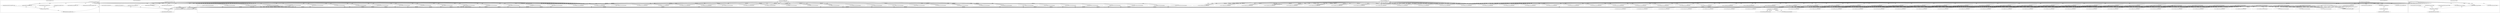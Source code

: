 digraph G {
	"10.1.80.1:34902#ServerID_OuterContainerID"->"1_fwatchdog#ServerID_76c96688d7-8jks8"[ label="GET" ];
	"10.1.80.1:34900#ServerID_OuterContainerID"->"1_fwatchdog#ServerID_76c96688d7-8jks8"[ label="GET" ];
	"1_fwatchdog#ServerID_76c96688d7-8jks8"->"10.1.80.1:34902#ServerID_OuterContainerID"[ label="RESPONSE" ];
	"1_fwatchdog#ServerID_76c96688d7-8jks8"->"10.1.80.1:34900#ServerID_OuterContainerID"[ label="RESPONSE" ];
	"10.1.80.1:47300#ServerID_OuterContainerID"->"1_fwatchdog#ServerID_5f846fd567-w7nbt"[ label="GET" ];
	"10.1.80.1:33112#ServerID_OuterContainerID"->"1_fwatchdog#ServerID_8665dd9487-lgsqw"[ label="GET" ];
	"10.1.80.1:47302#ServerID_OuterContainerID"->"1_fwatchdog#ServerID_5f846fd567-w7nbt"[ label="GET" ];
	"10.1.80.1:33110#ServerID_OuterContainerID"->"1_fwatchdog#ServerID_8665dd9487-lgsqw"[ label="GET" ];
	"10.1.80.1:33852#ServerID_OuterContainerID"->"1_fwatchdog#ServerID_6df85d7674-2kqrj"[ label="GET" ];
	"1_fwatchdog#ServerID_6df85d7674-2kqrj"->"10.1.80.1:33852#ServerID_OuterContainerID"[ label="RESPONSE" ];
	"1_fwatchdog#ServerID_5f846fd567-w7nbt"->"10.1.80.1:47302#ServerID_OuterContainerID"[ label="RESPONSE" ];
	"1_fwatchdog#ServerID_5f846fd567-w7nbt"->"10.1.80.1:47300#ServerID_OuterContainerID"[ label="RESPONSE" ];
	"1_fwatchdog#ServerID_8665dd9487-lgsqw"->"10.1.80.1:33110#ServerID_OuterContainerID"[ label="RESPONSE" ];
	"1_fwatchdog#ServerID_8665dd9487-lgsqw"->"10.1.80.1:33112#ServerID_OuterContainerID"[ label="RESPONSE" ];
	"10.1.80.1:33850#ServerID_OuterContainerID"->"1_fwatchdog#ServerID_6df85d7674-2kqrj"[ label="GET" ];
	"1_fwatchdog#ServerID_6df85d7674-2kqrj"->"10.1.80.1:33850#ServerID_OuterContainerID"[ label="RESPONSE" ];
	"10.1.80.1:34924#ServerID_OuterContainerID"->"1_fwatchdog#ServerID_76c96688d7-8jks8"[ label="GET" ];
	"1_fwatchdog#ServerID_76c96688d7-8jks8"->"10.1.80.1:34924#ServerID_OuterContainerID"[ label="RESPONSE" ];
	"10.1.80.1:34922#ServerID_OuterContainerID"->"1_fwatchdog#ServerID_76c96688d7-8jks8"[ label="GET" ];
	"1_fwatchdog#ServerID_76c96688d7-8jks8"->"10.1.80.1:34922#ServerID_OuterContainerID"[ label="RESPONSE" ];
	"10.1.80.1:33866#ServerID_OuterContainerID"->"1_fwatchdog#ServerID_6df85d7674-2kqrj"[ label="GET" ];
	"1_fwatchdog#ServerID_6df85d7674-2kqrj"->"10.1.80.1:33866#ServerID_OuterContainerID"[ label="RESPONSE" ];
	"10.1.80.1:33864#ServerID_OuterContainerID"->"1_fwatchdog#ServerID_6df85d7674-2kqrj"[ label="GET" ];
	"10.1.80.1:33136#ServerID_OuterContainerID"->"1_fwatchdog#ServerID_8665dd9487-lgsqw"[ label="GET" ];
	"1_fwatchdog#ServerID_8665dd9487-lgsqw"->"10.1.80.1:33136#ServerID_OuterContainerID"[ label="RESPONSE" ];
	"10.1.80.1:33138#ServerID_OuterContainerID"->"1_fwatchdog#ServerID_8665dd9487-lgsqw"[ label="GET" ];
	"1_fwatchdog#ServerID_8665dd9487-lgsqw"->"10.1.80.1:33138#ServerID_OuterContainerID"[ label="RESPONSE" ];
	"1_fwatchdog#ServerID_6df85d7674-2kqrj"->"10.1.80.1:33864#ServerID_OuterContainerID"[ label="RESPONSE" ];
	"10.1.80.1:47328#ServerID_OuterContainerID"->"1_fwatchdog#ServerID_5f846fd567-w7nbt"[ label="GET" ];
	"10.1.80.1:47326#ServerID_OuterContainerID"->"1_fwatchdog#ServerID_5f846fd567-w7nbt"[ label="GET" ];
	"1_fwatchdog#ServerID_5f846fd567-w7nbt"->"10.1.80.1:47326#ServerID_OuterContainerID"[ label="RESPONSE" ];
	"1_fwatchdog#ServerID_5f846fd567-w7nbt"->"10.1.80.1:47328#ServerID_OuterContainerID"[ label="RESPONSE" ];
	"1_fwatchdog#ServerID_8665dd9487-lgsqw"->"10.1.80.1:33166#ServerID_OuterContainerID"[ label="RESPONSE" ];
	"10.1.80.1:34952#ServerID_OuterContainerID"->"1_fwatchdog#ServerID_76c96688d7-8jks8"[ label="GET" ];
	"1_fwatchdog#ServerID_76c96688d7-8jks8"->"10.1.80.1:34952#ServerID_OuterContainerID"[ label="RESPONSE" ];
	"10.1.80.1:34950#ServerID_OuterContainerID"->"1_fwatchdog#ServerID_76c96688d7-8jks8"[ label="GET" ];
	"1_fwatchdog#ServerID_76c96688d7-8jks8"->"10.1.80.1:34950#ServerID_OuterContainerID"[ label="RESPONSE" ];
	"10.1.80.1:33894#ServerID_OuterContainerID"->"1_fwatchdog#ServerID_6df85d7674-2kqrj"[ label="GET" ];
	"10.1.80.1:33166#ServerID_OuterContainerID"->"1_fwatchdog#ServerID_8665dd9487-lgsqw"[ label="GET" ];
	"1_fwatchdog#ServerID_6df85d7674-2kqrj"->"10.1.80.1:33894#ServerID_OuterContainerID"[ label="RESPONSE" ];
	"10.1.80.1:33164#ServerID_OuterContainerID"->"1_fwatchdog#ServerID_8665dd9487-lgsqw"[ label="GET" ];
	"1_fwatchdog#ServerID_8665dd9487-lgsqw"->"10.1.80.1:33164#ServerID_OuterContainerID"[ label="RESPONSE" ];
	"10.1.80.1:33892#ServerID_OuterContainerID"->"1_fwatchdog#ServerID_6df85d7674-2kqrj"[ label="GET" ];
	"1_fwatchdog#ServerID_6df85d7674-2kqrj"->"10.1.80.1:33892#ServerID_OuterContainerID"[ label="RESPONSE" ];
	"10.1.80.1:47356#ServerID_OuterContainerID"->"1_fwatchdog#ServerID_5f846fd567-w7nbt"[ label="GET" ];
	"10.1.80.1:47354#ServerID_OuterContainerID"->"1_fwatchdog#ServerID_5f846fd567-w7nbt"[ label="GET" ];
	"1_fwatchdog#ServerID_5f846fd567-w7nbt"->"10.1.80.1:47354#ServerID_OuterContainerID"[ label="RESPONSE" ];
	"1_fwatchdog#ServerID_5f846fd567-w7nbt"->"10.1.80.1:47356#ServerID_OuterContainerID"[ label="RESPONSE" ];
	"10.1.80.247:33096#ServerID_OuterContainerID"->"1_fwatchdog#ServerID_6df85d7674-2kqrj"[ label="POST" ];
	"10.1.80.247:33102#ServerID_OuterContainerID"->"1_fwatchdog#ServerID_6df85d7674-2kqrj"[ label="POST" ];
	"10.1.80.247:33114#ServerID_OuterContainerID"->"1_fwatchdog#ServerID_6df85d7674-2kqrj"[ label="POST" ];
	"10.1.80.247:33134#ServerID_OuterContainerID"->"1_fwatchdog#ServerID_6df85d7674-2kqrj"[ label="POST" ];
	"10.1.80.247:33124#ServerID_OuterContainerID"->"1_fwatchdog#ServerID_6df85d7674-2kqrj"[ label="POST" ];
	"1_fwatchdog#ServerID_6df85d7674-2kqrj"->"gateway:8080#ServerID_OuterContainerID"[ label="POST" ];
	"1_fwatchdog#ServerID_6df85d7674-2kqrj"->"10.1.80.247:8080#ServerID_OuterContainerID"[ label="POST" ];
	"1_fwatchdog#ServerID_6df85d7674-2kqrj"->"gateway:8080#ServerID_OuterContainerID"[ label="POST" ];
	"10.1.80.247:35102#ServerID_OuterContainerID"->"1_fwatchdog#ServerID_5f846fd567-w7nbt"[ label="POST" ];
	"1_fwatchdog#ServerID_6df85d7674-2kqrj"->"10.1.80.247:8080#ServerID_OuterContainerID"[ label="POST" ];
	"10.1.80.247:35108#ServerID_OuterContainerID"->"1_fwatchdog#ServerID_5f846fd567-w7nbt"[ label="POST" ];
	"1_fwatchdog#ServerID_6df85d7674-2kqrj"->"gateway:8080#ServerID_OuterContainerID"[ label="POST" ];
	"1_fwatchdog#ServerID_6df85d7674-2kqrj"->"10.1.80.247:8080#ServerID_OuterContainerID"[ label="POST" ];
	"10.1.80.247:35114#ServerID_OuterContainerID"->"1_fwatchdog#ServerID_5f846fd567-w7nbt"[ label="POST" ];
	"1_fwatchdog#ServerID_6df85d7674-2kqrj"->"gateway:8080#ServerID_OuterContainerID"[ label="POST" ];
	"1_fwatchdog#ServerID_6df85d7674-2kqrj"->"10.1.80.247:8080#ServerID_OuterContainerID"[ label="POST" ];
	"10.1.80.247:39338#ServerID_OuterContainerID"->"1_fwatchdog#ServerID_8665dd9487-lgsqw"[ label="POST" ];
	"1_fwatchdog#ServerID_6df85d7674-2kqrj"->"gateway:8080#ServerID_OuterContainerID"[ label="POST" ];
	"1_fwatchdog#ServerID_6df85d7674-2kqrj"->"10.1.80.247:8080#ServerID_OuterContainerID"[ label="POST" ];
	"10.1.80.247:35138#ServerID_OuterContainerID"->"1_fwatchdog#ServerID_5f846fd567-w7nbt"[ label="POST" ];
	"10.1.80.247:33194#ServerID_OuterContainerID"->"1_fwatchdog#ServerID_6df85d7674-2kqrj"[ label="POST" ];
	"1_fwatchdog#ServerID_6df85d7674-2kqrj"->"gateway:8080#ServerID_OuterContainerID"[ label="POST" ];
	"1_fwatchdog#ServerID_6df85d7674-2kqrj"->"10.1.80.247:8080#ServerID_OuterContainerID"[ label="POST" ];
	"10.1.80.247:35158#ServerID_OuterContainerID"->"1_fwatchdog#ServerID_5f846fd567-w7nbt"[ label="POST" ];
	"1_fwatchdog#ServerID_5f846fd567-w7nbt"->"10.1.80.247:35138#ServerID_OuterContainerID"[ label="RESPONSE" ];
	"10.1.80.247:33214#ServerID_OuterContainerID"->"1_fwatchdog#ServerID_6df85d7674-2kqrj"[ label="POST" ];
	"10.1.80.247:8080#ServerID_OuterContainerID"->"1_fwatchdog#ServerID_6df85d7674-2kqrj"[ label="RESPONSE" ];
	"gateway:8080#ServerID_OuterContainerID"->"1_fwatchdog#ServerID_6df85d7674-2kqrj"[ label="RESPONSE" ];
	"1_fwatchdog#ServerID_5f846fd567-w7nbt"->"10.1.80.247:35114#ServerID_OuterContainerID"[ label="RESPONSE" ];
	"10.1.80.247:8080#ServerID_OuterContainerID"->"1_fwatchdog#ServerID_6df85d7674-2kqrj"[ label="RESPONSE" ];
	"gateway:8080#ServerID_OuterContainerID"->"1_fwatchdog#ServerID_6df85d7674-2kqrj"[ label="RESPONSE" ];
	"1_fwatchdog#ServerID_5f846fd567-w7nbt"->"10.1.80.247:35102#ServerID_OuterContainerID"[ label="RESPONSE" ];
	"10.1.80.247:8080#ServerID_OuterContainerID"->"1_fwatchdog#ServerID_6df85d7674-2kqrj"[ label="RESPONSE" ];
	"gateway:8080#ServerID_OuterContainerID"->"1_fwatchdog#ServerID_6df85d7674-2kqrj"[ label="RESPONSE" ];
	"1_fwatchdog#ServerID_6df85d7674-2kqrj"->"10.1.80.247:33134#ServerID_OuterContainerID"[ label="RESPONSE" ];
	"10.1.80.1:34864#ServerID_OuterContainerID"->"1_fwatchdog#ServerID_90667071e782"[ label="read" ];
	"10.1.80.1:34866#ServerID_OuterContainerID"->"1_fwatchdog#ServerID_90667071e782"[ label="read" ];
	"1_fwatchdog#ServerID_90667071e782"->"10.1.80.1:34866#ServerID_OuterContainerID"[ label="write" ];
	"10.1.80.1:33074#ServerID_OuterContainerID"->"1_fwatchdog#ServerID_c437f7cecfb6"[ label="read" ];
	"1_fwatchdog#ServerID_90667071e782"->"10.1.80.1:34864#ServerID_OuterContainerID"[ label="write" ];
	"1_fwatchdog#ServerID_6df85d7674-2kqrj"->"10.1.80.247:33114#ServerID_OuterContainerID"[ label="RESPONSE" ];
	"1_fwatchdog#ServerID_5f846fd567-w7nbt"->"10.1.80.247:35108#ServerID_OuterContainerID"[ label="RESPONSE" ];
	"gateway:8080#ServerID_OuterContainerID"->"1_fwatchdog#ServerID_6df85d7674-2kqrj"[ label="RESPONSE" ];
	"10.1.80.247:8080#ServerID_OuterContainerID"->"1_fwatchdog#ServerID_6df85d7674-2kqrj"[ label="RESPONSE" ];
	"1_fwatchdog#ServerID_5f846fd567-w7nbt"->"10.1.80.247:35158#ServerID_OuterContainerID"[ label="RESPONSE" ];
	"10.1.80.247:8080#ServerID_OuterContainerID"->"1_fwatchdog#ServerID_6df85d7674-2kqrj"[ label="RESPONSE" ];
	"gateway:8080#ServerID_OuterContainerID"->"1_fwatchdog#ServerID_6df85d7674-2kqrj"[ label="RESPONSE" ];
	"1_fwatchdog#ServerID_6df85d7674-2kqrj"->"10.1.80.247:33096#ServerID_OuterContainerID"[ label="RESPONSE" ];
	"1_fwatchdog#ServerID_6df85d7674-2kqrj"->"10.1.80.247:33102#ServerID_OuterContainerID"[ label="RESPONSE" ];
	"1_fwatchdog#ServerID_6df85d7674-2kqrj"->"10.1.80.247:33194#ServerID_OuterContainerID"[ label="RESPONSE" ];
	"1_fwatchdog#ServerID_6df85d7674-2kqrj"->"gateway:8080#ServerID_OuterContainerID"[ label="POST" ];
	"1_fwatchdog#ServerID_6df85d7674-2kqrj"->"10.1.80.247:8080#ServerID_OuterContainerID"[ label="POST" ];
	"10.1.80.1:33076#ServerID_OuterContainerID"->"1_fwatchdog#ServerID_c437f7cecfb6"[ label="read" ];
	"10.1.80.247:35158#ServerID_OuterContainerID"->"1_fwatchdog#ServerID_5f846fd567-w7nbt"[ label="POST" ];
	"1_fwatchdog#ServerID_5f846fd567-w7nbt"->"10.1.80.247:35158#ServerID_OuterContainerID"[ label="RESPONSE" ];
	"10.1.80.247:8080#ServerID_OuterContainerID"->"1_fwatchdog#ServerID_6df85d7674-2kqrj"[ label="RESPONSE" ];
	"gateway:8080#ServerID_OuterContainerID"->"1_fwatchdog#ServerID_6df85d7674-2kqrj"[ label="RESPONSE" ];
	"1_fwatchdog#ServerID_6df85d7674-2kqrj"->"10.1.80.247:33214#ServerID_OuterContainerID"[ label="RESPONSE" ];
	"1_fwatchdog#ServerID_c437f7cecfb6"->"10.1.80.1:33076#ServerID_OuterContainerID"[ label="write" ];
	"10.1.80.247:33214#ServerID_OuterContainerID"->"1_fwatchdog#ServerID_6df85d7674-2kqrj"[ label="POST" ];
	"1_fwatchdog#ServerID_6df85d7674-2kqrj"->"gateway:8080#ServerID_OuterContainerID"[ label="POST" ];
	"1_fwatchdog#ServerID_6df85d7674-2kqrj"->"10.1.80.247:8080#ServerID_OuterContainerID"[ label="POST" ];
	"10.1.80.247:35158#ServerID_OuterContainerID"->"1_fwatchdog#ServerID_5f846fd567-w7nbt"[ label="POST" ];
	"1_fwatchdog#ServerID_5f846fd567-w7nbt"->"10.1.80.247:35158#ServerID_OuterContainerID"[ label="RESPONSE" ];
	"gateway:8080#ServerID_OuterContainerID"->"1_fwatchdog#ServerID_6df85d7674-2kqrj"[ label="RESPONSE" ];
	"10.1.80.247:8080#ServerID_OuterContainerID"->"1_fwatchdog#ServerID_6df85d7674-2kqrj"[ label="RESPONSE" ];
	"1_fwatchdog#ServerID_6df85d7674-2kqrj"->"10.1.80.247:33214#ServerID_OuterContainerID"[ label="RESPONSE" ];
	"10.1.80.247:33214#ServerID_OuterContainerID"->"1_fwatchdog#ServerID_6df85d7674-2kqrj"[ label="POST" ];
	"1_fwatchdog#ServerID_6df85d7674-2kqrj"->"gateway:8080#ServerID_OuterContainerID"[ label="POST" ];
	"1_fwatchdog#ServerID_6df85d7674-2kqrj"->"10.1.80.247:8080#ServerID_OuterContainerID"[ label="POST" ];
	"10.1.80.247:35158#ServerID_OuterContainerID"->"1_fwatchdog#ServerID_5f846fd567-w7nbt"[ label="POST" ];
	"1_fwatchdog#ServerID_5f846fd567-w7nbt"->"10.1.80.247:35158#ServerID_OuterContainerID"[ label="RESPONSE" ];
	"10.1.80.247:8080#ServerID_OuterContainerID"->"1_fwatchdog#ServerID_6df85d7674-2kqrj"[ label="RESPONSE" ];
	"gateway:8080#ServerID_OuterContainerID"->"1_fwatchdog#ServerID_6df85d7674-2kqrj"[ label="RESPONSE" ];
	"1_fwatchdog#ServerID_6df85d7674-2kqrj"->"10.1.80.247:33214#ServerID_OuterContainerID"[ label="RESPONSE" ];
	"1_fwatchdog#ServerID_8665dd9487-lgsqw"->"10.1.80.247:39338#ServerID_OuterContainerID"[ label="RESPONSE" ];
	"10.1.80.247:8080#ServerID_OuterContainerID"->"1_fwatchdog#ServerID_6df85d7674-2kqrj"[ label="RESPONSE" ];
	"gateway:8080#ServerID_OuterContainerID"->"1_fwatchdog#ServerID_6df85d7674-2kqrj"[ label="RESPONSE" ];
	"1_fwatchdog#ServerID_c437f7cecfb6"->"10.1.80.1:33074#ServerID_OuterContainerID"[ label="write" ];
	"10.1.80.247:33214#ServerID_OuterContainerID"->"1_fwatchdog#ServerID_6df85d7674-2kqrj"[ label="POST" ];
	"10.1.80.1:35128#ServerID_OuterContainerID"->"1_fwatchdog#ServerID_76c96688d7-8jks8"[ label="GET" ];
	"10.1.80.1:33810#ServerID_OuterContainerID"->"1_fwatchdog#ServerID_34e86192c217"[ label="read" ];
	"1_fwatchdog#ServerID_76c96688d7-8jks8"->"10.1.80.1:35128#ServerID_OuterContainerID"[ label="RESPONSE" ];
	"10.1.80.1:33812#ServerID_OuterContainerID"->"1_fwatchdog#ServerID_34e86192c217"[ label="read" ];
	"1_fwatchdog#ServerID_34e86192c217"->"10.1.80.1:33810#ServerID_OuterContainerID"[ label="write" ];
	"1_fwatchdog#ServerID_34e86192c217"->"10.1.80.1:33812#ServerID_OuterContainerID"[ label="write" ];
	"10.1.80.247:44900#ServerID_OuterContainerID"->"1_fwatchdog#ServerID_76c96688d7-8jks8"[ label="POST" ];
	"10.1.80.1:35126#ServerID_OuterContainerID"->"1_fwatchdog#ServerID_76c96688d7-8jks8"[ label="GET" ];
	"1_fwatchdog#ServerID_76c96688d7-8jks8"->"10.1.80.1:35126#ServerID_OuterContainerID"[ label="RESPONSE" ];
	"1_fwatchdog#ServerID_6df85d7674-2kqrj"->"gateway:8080#ServerID_OuterContainerID"[ label="POST" ];
	"1_fwatchdog#ServerID_6df85d7674-2kqrj"->"10.1.80.247:8080#ServerID_OuterContainerID"[ label="POST" ];
	"10.1.80.247:35208#ServerID_OuterContainerID"->"1_fwatchdog#ServerID_5f846fd567-w7nbt"[ label="POST" ];
	"1_fwatchdog#ServerID_5f846fd567-w7nbt"->"10.1.80.247:35208#ServerID_OuterContainerID"[ label="RESPONSE" ];
	"gateway:8080#ServerID_OuterContainerID"->"1_fwatchdog#ServerID_6df85d7674-2kqrj"[ label="RESPONSE" ];
	"10.1.80.247:8080#ServerID_OuterContainerID"->"1_fwatchdog#ServerID_6df85d7674-2kqrj"[ label="RESPONSE" ];
	"10.1.80.247:33262#ServerID_OuterContainerID"->"1_fwatchdog#ServerID_6df85d7674-2kqrj"[ label="POST" ];
	"1_fwatchdog#ServerID_6df85d7674-2kqrj"->"10.1.80.247:33214#ServerID_OuterContainerID"[ label="RESPONSE" ];
	"10.1.80.1:34092#ServerID_OuterContainerID"->"1_fwatchdog#ServerID_6df85d7674-2kqrj"[ label="GET" ];
	"1_fwatchdog#ServerID_6df85d7674-2kqrj"->"10.1.80.1:34092#ServerID_OuterContainerID"[ label="RESPONSE" ];
	"10.1.80.1:34090#ServerID_OuterContainerID"->"1_fwatchdog#ServerID_6df85d7674-2kqrj"[ label="GET" ];
	"1_fwatchdog#ServerID_6df85d7674-2kqrj"->"10.1.80.1:34090#ServerID_OuterContainerID"[ label="RESPONSE" ];
	"10.1.80.1:33364#ServerID_OuterContainerID"->"1_fwatchdog#ServerID_8665dd9487-lgsqw"[ label="GET" ];
	"10.1.80.1:33362#ServerID_OuterContainerID"->"1_fwatchdog#ServerID_8665dd9487-lgsqw"[ label="GET" ];
	"10.1.80.1:47552#ServerID_OuterContainerID"->"1_fwatchdog#ServerID_5f846fd567-w7nbt"[ label="GET" ];
	"10.1.80.1:47554#ServerID_OuterContainerID"->"1_fwatchdog#ServerID_5f846fd567-w7nbt"[ label="GET" ];
	"1_fwatchdog#ServerID_8665dd9487-lgsqw"->"10.1.80.1:33362#ServerID_OuterContainerID"[ label="RESPONSE" ];
	"10.1.80.247:33214#ServerID_OuterContainerID"->"1_fwatchdog#ServerID_6df85d7674-2kqrj"[ label="POST" ];
	"1_fwatchdog#ServerID_8665dd9487-lgsqw"->"10.1.80.1:33364#ServerID_OuterContainerID"[ label="RESPONSE" ];
	"1_fwatchdog#ServerID_6df85d7674-2kqrj"->"gateway:8080#ServerID_OuterContainerID"[ label="POST" ];
	"1_fwatchdog#ServerID_6df85d7674-2kqrj"->"10.1.80.247:8080#ServerID_OuterContainerID"[ label="POST" ];
	"10.1.80.247:35236#ServerID_OuterContainerID"->"1_fwatchdog#ServerID_5f846fd567-w7nbt"[ label="POST" ];
	"1_fwatchdog#ServerID_5f846fd567-w7nbt"->"10.1.80.1:47552#ServerID_OuterContainerID"[ label="RESPONSE" ];
	"1_fwatchdog#ServerID_5f846fd567-w7nbt"->"10.1.80.1:47554#ServerID_OuterContainerID"[ label="RESPONSE" ];
	"1_fwatchdog#ServerID_5f846fd567-w7nbt"->"10.1.80.247:35236#ServerID_OuterContainerID"[ label="RESPONSE" ];
	"10.1.80.247:8080#ServerID_OuterContainerID"->"1_fwatchdog#ServerID_6df85d7674-2kqrj"[ label="RESPONSE" ];
	"gateway:8080#ServerID_OuterContainerID"->"1_fwatchdog#ServerID_6df85d7674-2kqrj"[ label="RESPONSE" ];
	"10.1.80.247:33290#ServerID_OuterContainerID"->"1_fwatchdog#ServerID_6df85d7674-2kqrj"[ label="POST" ];
	"1_fwatchdog#ServerID_6df85d7674-2kqrj"->"10.1.80.247:33262#ServerID_OuterContainerID"[ label="RESPONSE" ];
	"1_fwatchdog#ServerID_6df85d7674-2kqrj"->"gateway:8080#ServerID_OuterContainerID"[ label="POST" ];
	"1_fwatchdog#ServerID_6df85d7674-2kqrj"->"10.1.80.247:8080#ServerID_OuterContainerID"[ label="POST" ];
	"10.1.80.247:35250#ServerID_OuterContainerID"->"1_fwatchdog#ServerID_5f846fd567-w7nbt"[ label="POST" ];
	"1_fwatchdog#ServerID_5f846fd567-w7nbt"->"10.1.80.247:35250#ServerID_OuterContainerID"[ label="RESPONSE" ];
	"10.1.80.247:8080#ServerID_OuterContainerID"->"1_fwatchdog#ServerID_6df85d7674-2kqrj"[ label="RESPONSE" ];
	"gateway:8080#ServerID_OuterContainerID"->"1_fwatchdog#ServerID_6df85d7674-2kqrj"[ label="RESPONSE" ];
	"10.1.80.247:33262#ServerID_OuterContainerID"->"1_fwatchdog#ServerID_6df85d7674-2kqrj"[ label="POST" ];
	"1_fwatchdog#ServerID_6df85d7674-2kqrj"->"10.1.80.247:33214#ServerID_OuterContainerID"[ label="RESPONSE" ];
	"1_fwatchdog#ServerID_6df85d7674-2kqrj"->"gateway:8080#ServerID_OuterContainerID"[ label="POST" ];
	"1_fwatchdog#ServerID_6df85d7674-2kqrj"->"10.1.80.247:8080#ServerID_OuterContainerID"[ label="POST" ];
	"10.1.80.247:35250#ServerID_OuterContainerID"->"1_fwatchdog#ServerID_5f846fd567-w7nbt"[ label="POST" ];
	"1_fwatchdog#ServerID_5f846fd567-w7nbt"->"10.1.80.247:35250#ServerID_OuterContainerID"[ label="RESPONSE" ];
	"10.1.80.247:8080#ServerID_OuterContainerID"->"1_fwatchdog#ServerID_6df85d7674-2kqrj"[ label="RESPONSE" ];
	"gateway:8080#ServerID_OuterContainerID"->"1_fwatchdog#ServerID_6df85d7674-2kqrj"[ label="RESPONSE" ];
	"10.1.80.247:33214#ServerID_OuterContainerID"->"1_fwatchdog#ServerID_6df85d7674-2kqrj"[ label="POST" ];
	"1_fwatchdog#ServerID_6df85d7674-2kqrj"->"10.1.80.247:33290#ServerID_OuterContainerID"[ label="RESPONSE" ];
	"10.1.80.247:33290#ServerID_OuterContainerID"->"1_fwatchdog#ServerID_6df85d7674-2kqrj"[ label="POST" ];
	"10.1.80.247:33330#ServerID_OuterContainerID"->"1_fwatchdog#ServerID_6df85d7674-2kqrj"[ label="POST" ];
	"1_fwatchdog#ServerID_6df85d7674-2kqrj"->"gateway:8080#ServerID_OuterContainerID"[ label="POST" ];
	"1_fwatchdog#ServerID_6df85d7674-2kqrj"->"10.1.80.247:8080#ServerID_OuterContainerID"[ label="POST" ];
	"10.1.80.247:35286#ServerID_OuterContainerID"->"1_fwatchdog#ServerID_5f846fd567-w7nbt"[ label="POST" ];
	"1_fwatchdog#ServerID_6df85d7674-2kqrj"->"gateway:8080#ServerID_OuterContainerID"[ label="POST" ];
	"1_fwatchdog#ServerID_6df85d7674-2kqrj"->"10.1.80.247:8080#ServerID_OuterContainerID"[ label="POST" ];
	"10.1.80.247:35290#ServerID_OuterContainerID"->"1_fwatchdog#ServerID_5f846fd567-w7nbt"[ label="POST" ];
	"1_fwatchdog#ServerID_6df85d7674-2kqrj"->"gateway:8080#ServerID_OuterContainerID"[ label="POST" ];
	"1_fwatchdog#ServerID_6df85d7674-2kqrj"->"10.1.80.247:8080#ServerID_OuterContainerID"[ label="POST" ];
	"10.1.80.247:35296#ServerID_OuterContainerID"->"1_fwatchdog#ServerID_5f846fd567-w7nbt"[ label="POST" ];
	"1_fwatchdog#ServerID_5f846fd567-w7nbt"->"10.1.80.247:35286#ServerID_OuterContainerID"[ label="RESPONSE" ];
	"10.1.80.247:8080#ServerID_OuterContainerID"->"1_fwatchdog#ServerID_6df85d7674-2kqrj"[ label="RESPONSE" ];
	"gateway:8080#ServerID_OuterContainerID"->"1_fwatchdog#ServerID_6df85d7674-2kqrj"[ label="RESPONSE" ];
	"1_fwatchdog#ServerID_5f846fd567-w7nbt"->"10.1.80.247:35296#ServerID_OuterContainerID"[ label="RESPONSE" ];
	"10.1.80.247:8080#ServerID_OuterContainerID"->"1_fwatchdog#ServerID_6df85d7674-2kqrj"[ label="RESPONSE" ];
	"gateway:8080#ServerID_OuterContainerID"->"1_fwatchdog#ServerID_6df85d7674-2kqrj"[ label="RESPONSE" ];
	"1_fwatchdog#ServerID_6df85d7674-2kqrj"->"10.1.80.247:33262#ServerID_OuterContainerID"[ label="RESPONSE" ];
	"1_fwatchdog#ServerID_6df85d7674-2kqrj"->"gateway:8080#ServerID_OuterContainerID"[ label="POST" ];
	"1_fwatchdog#ServerID_6df85d7674-2kqrj"->"10.1.80.247:8080#ServerID_OuterContainerID"[ label="POST" ];
	"1_fwatchdog#ServerID_5f846fd567-w7nbt"->"10.1.80.247:35290#ServerID_OuterContainerID"[ label="RESPONSE" ];
	"1_fwatchdog#ServerID_6df85d7674-2kqrj"->"10.1.80.247:33290#ServerID_OuterContainerID"[ label="RESPONSE" ];
	"10.1.80.247:8080#ServerID_OuterContainerID"->"1_fwatchdog#ServerID_6df85d7674-2kqrj"[ label="RESPONSE" ];
	"gateway:8080#ServerID_OuterContainerID"->"1_fwatchdog#ServerID_6df85d7674-2kqrj"[ label="RESPONSE" ];
	"10.1.80.247:33290#ServerID_OuterContainerID"->"1_fwatchdog#ServerID_6df85d7674-2kqrj"[ label="POST" ];
	"10.1.80.247:35290#ServerID_OuterContainerID"->"1_fwatchdog#ServerID_5f846fd567-w7nbt"[ label="POST" ];
	"10.1.80.247:33362#ServerID_OuterContainerID"->"1_fwatchdog#ServerID_6df85d7674-2kqrj"[ label="POST" ];
	"1_fwatchdog#ServerID_6df85d7674-2kqrj"->"10.1.80.247:33214#ServerID_OuterContainerID"[ label="RESPONSE" ];
	"10.1.80.247:33214#ServerID_OuterContainerID"->"1_fwatchdog#ServerID_6df85d7674-2kqrj"[ label="POST" ];
	"1_fwatchdog#ServerID_5f846fd567-w7nbt"->"10.1.80.247:35290#ServerID_OuterContainerID"[ label="RESPONSE" ];
	"10.1.80.247:8080#ServerID_OuterContainerID"->"1_fwatchdog#ServerID_6df85d7674-2kqrj"[ label="RESPONSE" ];
	"gateway:8080#ServerID_OuterContainerID"->"1_fwatchdog#ServerID_6df85d7674-2kqrj"[ label="RESPONSE" ];
	"1_fwatchdog#ServerID_6df85d7674-2kqrj"->"10.1.80.247:33330#ServerID_OuterContainerID"[ label="RESPONSE" ];
	"1_fwatchdog#ServerID_6df85d7674-2kqrj"->"gateway:8080#ServerID_OuterContainerID"[ label="POST" ];
	"1_fwatchdog#ServerID_6df85d7674-2kqrj"->"10.1.80.247:8080#ServerID_OuterContainerID"[ label="POST" ];
	"1_fwatchdog#ServerID_6df85d7674-2kqrj"->"gateway:8080#ServerID_OuterContainerID"[ label="POST" ];
	"1_fwatchdog#ServerID_6df85d7674-2kqrj"->"10.1.80.247:8080#ServerID_OuterContainerID"[ label="POST" ];
	"1_fwatchdog#ServerID_6df85d7674-2kqrj"->"gateway:8080#ServerID_OuterContainerID"[ label="POST" ];
	"1_fwatchdog#ServerID_6df85d7674-2kqrj"->"10.1.80.247:8080#ServerID_OuterContainerID"[ label="POST" ];
	"10.1.80.247:35290#ServerID_OuterContainerID"->"1_fwatchdog#ServerID_5f846fd567-w7nbt"[ label="POST" ];
	"10.1.80.247:35330#ServerID_OuterContainerID"->"1_fwatchdog#ServerID_5f846fd567-w7nbt"[ label="POST" ];
	"10.1.80.247:39550#ServerID_OuterContainerID"->"1_fwatchdog#ServerID_8665dd9487-lgsqw"[ label="POST" ];
	"1_fwatchdog#ServerID_5f846fd567-w7nbt"->"10.1.80.247:35330#ServerID_OuterContainerID"[ label="RESPONSE" ];
	"10.1.80.247:8080#ServerID_OuterContainerID"->"1_fwatchdog#ServerID_6df85d7674-2kqrj"[ label="RESPONSE" ];
	"gateway:8080#ServerID_OuterContainerID"->"1_fwatchdog#ServerID_6df85d7674-2kqrj"[ label="RESPONSE" ];
	"1_fwatchdog#ServerID_5f846fd567-w7nbt"->"10.1.80.247:35290#ServerID_OuterContainerID"[ label="RESPONSE" ];
	"10.1.80.247:8080#ServerID_OuterContainerID"->"1_fwatchdog#ServerID_6df85d7674-2kqrj"[ label="RESPONSE" ];
	"gateway:8080#ServerID_OuterContainerID"->"1_fwatchdog#ServerID_6df85d7674-2kqrj"[ label="RESPONSE" ];
	"1_fwatchdog#ServerID_6df85d7674-2kqrj"->"10.1.80.247:33290#ServerID_OuterContainerID"[ label="RESPONSE" ];
	"1_fwatchdog#ServerID_6df85d7674-2kqrj"->"10.1.80.247:33214#ServerID_OuterContainerID"[ label="RESPONSE" ];
	"1_fwatchdog#ServerID_8665dd9487-lgsqw"->"10.1.80.247:39550#ServerID_OuterContainerID"[ label="RESPONSE" ];
	"10.1.80.247:8080#ServerID_OuterContainerID"->"1_fwatchdog#ServerID_6df85d7674-2kqrj"[ label="RESPONSE" ];
	"gateway:8080#ServerID_OuterContainerID"->"1_fwatchdog#ServerID_6df85d7674-2kqrj"[ label="RESPONSE" ];
	"10.1.80.247:45038#ServerID_OuterContainerID"->"1_fwatchdog#ServerID_76c96688d7-8jks8"[ label="POST" ];
	"1_fwatchdog#ServerID_76c96688d7-8jks8"->"10.1.80.247:44900#ServerID_OuterContainerID"[ label="RESPONSE" ];
	"1_fwatchdog#ServerID_76c96688d7-8jks8"->"10.1.80.247:45038#ServerID_OuterContainerID"[ label="RESPONSE" ];
	"1_fwatchdog#ServerID_6df85d7674-2kqrj"->"10.1.80.247:33124#ServerID_OuterContainerID"[ label="RESPONSE" ];
	"1_fwatchdog#ServerID_6df85d7674-2kqrj"->"10.1.80.247:33362#ServerID_OuterContainerID"[ label="RESPONSE" ];
	"10.1.80.1:35286#ServerID_OuterContainerID"->"1_fwatchdog#ServerID_76c96688d7-8jks8"[ label="GET" ];
	"10.1.80.1:35288#ServerID_OuterContainerID"->"1_fwatchdog#ServerID_76c96688d7-8jks8"[ label="GET" ];
	"1_fwatchdog#ServerID_76c96688d7-8jks8"->"10.1.80.1:35286#ServerID_OuterContainerID"[ label="RESPONSE" ];
	"1_fwatchdog#ServerID_76c96688d7-8jks8"->"10.1.80.1:35288#ServerID_OuterContainerID"[ label="RESPONSE" ];
	"10.1.80.1:33498#ServerID_OuterContainerID"->"1_fwatchdog#ServerID_8665dd9487-lgsqw"[ label="GET" ];
	"10.1.80.1:33496#ServerID_OuterContainerID"->"1_fwatchdog#ServerID_8665dd9487-lgsqw"[ label="GET" ];
	"1_fwatchdog#ServerID_8665dd9487-lgsqw"->"10.1.80.1:33498#ServerID_OuterContainerID"[ label="RESPONSE" ];
	"1_fwatchdog#ServerID_8665dd9487-lgsqw"->"10.1.80.1:33496#ServerID_OuterContainerID"[ label="RESPONSE" ];
	"10.1.80.1:34232#ServerID_OuterContainerID"->"1_fwatchdog#ServerID_6df85d7674-2kqrj"[ label="GET" ];
	"1_fwatchdog#ServerID_6df85d7674-2kqrj"->"10.1.80.1:34232#ServerID_OuterContainerID"[ label="RESPONSE" ];
	"10.1.80.1:34234#ServerID_OuterContainerID"->"1_fwatchdog#ServerID_6df85d7674-2kqrj"[ label="GET" ];
	"1_fwatchdog#ServerID_6df85d7674-2kqrj"->"10.1.80.1:34234#ServerID_OuterContainerID"[ label="RESPONSE" ];
	"10.1.80.1:47690#ServerID_OuterContainerID"->"1_fwatchdog#ServerID_5f846fd567-w7nbt"[ label="GET" ];
	"1_fwatchdog#ServerID_5f846fd567-w7nbt"->"10.1.80.1:47690#ServerID_OuterContainerID"[ label="RESPONSE" ];
	"10.1.80.1:47692#ServerID_OuterContainerID"->"1_fwatchdog#ServerID_5f846fd567-w7nbt"[ label="GET" ];
	"1_fwatchdog#ServerID_5f846fd567-w7nbt"->"10.1.80.1:47692#ServerID_OuterContainerID"[ label="RESPONSE" ];
	"10.1.80.1:35322#ServerID_OuterContainerID"->"1_fwatchdog#ServerID_76c96688d7-8jks8"[ label="GET" ];
	"1_fwatchdog#ServerID_76c96688d7-8jks8"->"10.1.80.1:35322#ServerID_OuterContainerID"[ label="RESPONSE" ];
	"10.1.80.1:35320#ServerID_OuterContainerID"->"1_fwatchdog#ServerID_76c96688d7-8jks8"[ label="GET" ];
	"1_fwatchdog#ServerID_76c96688d7-8jks8"->"10.1.80.1:35320#ServerID_OuterContainerID"[ label="RESPONSE" ];
	"10.1.80.1:33532#ServerID_OuterContainerID"->"1_fwatchdog#ServerID_8665dd9487-lgsqw"[ label="GET" ];
	"10.1.80.1:33530#ServerID_OuterContainerID"->"1_fwatchdog#ServerID_8665dd9487-lgsqw"[ label="GET" ];
	"1_fwatchdog#ServerID_8665dd9487-lgsqw"->"10.1.80.1:33532#ServerID_OuterContainerID"[ label="RESPONSE" ];
	"1_fwatchdog#ServerID_8665dd9487-lgsqw"->"10.1.80.1:33530#ServerID_OuterContainerID"[ label="RESPONSE" ];
	"10.1.80.1:34266#ServerID_OuterContainerID"->"1_fwatchdog#ServerID_6df85d7674-2kqrj"[ label="GET" ];
	"10.1.80.1:34268#ServerID_OuterContainerID"->"1_fwatchdog#ServerID_6df85d7674-2kqrj"[ label="GET" ];
	"1_fwatchdog#ServerID_6df85d7674-2kqrj"->"10.1.80.1:34266#ServerID_OuterContainerID"[ label="RESPONSE" ];
	"1_fwatchdog#ServerID_6df85d7674-2kqrj"->"10.1.80.1:34268#ServerID_OuterContainerID"[ label="RESPONSE" ];
	"10.1.80.1:47725#ServerID_OuterContainerID"->"1_fwatchdog#ServerID_5f846fd567-w7nbt"[ label="GET" ];
	"1_fwatchdog#ServerID_5f846fd567-w7nbt"->"10.1.80.1:47725#ServerID_OuterContainerID"[ label="RESPONSE" ];
	"10.1.80.1:47724#ServerID_OuterContainerID"->"1_fwatchdog#ServerID_5f846fd567-w7nbt"[ label="GET" ];
	"1_fwatchdog#ServerID_5f846fd567-w7nbt"->"10.1.80.1:47724#ServerID_OuterContainerID"[ label="RESPONSE" ];
	"10.1.80.1:35344#ServerID_OuterContainerID"->"1_fwatchdog#ServerID_76c96688d7-8jks8"[ label="GET" ];
	"1_fwatchdog#ServerID_76c96688d7-8jks8"->"10.1.80.1:35344#ServerID_OuterContainerID"[ label="RESPONSE" ];
	"10.1.80.1:35342#ServerID_OuterContainerID"->"1_fwatchdog#ServerID_76c96688d7-8jks8"[ label="GET" ];
	"1_fwatchdog#ServerID_76c96688d7-8jks8"->"10.1.80.1:35342#ServerID_OuterContainerID"[ label="RESPONSE" ];
	"10.1.80.1:33554#ServerID_OuterContainerID"->"1_fwatchdog#ServerID_8665dd9487-lgsqw"[ label="GET" ];
	"10.1.80.1:34290#ServerID_OuterContainerID"->"1_fwatchdog#ServerID_6df85d7674-2kqrj"[ label="GET" ];
	"10.1.80.1:34288#ServerID_OuterContainerID"->"1_fwatchdog#ServerID_6df85d7674-2kqrj"[ label="GET" ];
	"10.1.80.1:47268#ServerID_OuterContainerID"->"1_fwatchdog#ServerID_e56b6537e2d5"[ label="read" ];
	"10.1.80.1:47270#ServerID_OuterContainerID"->"1_fwatchdog#ServerID_e56b6537e2d5"[ label="read" ];
	"1_fwatchdog#ServerID_e56b6537e2d5"->"10.1.80.1:47270#ServerID_OuterContainerID"[ label="write" ];
	"10.1.80.1:34902#ServerID_OuterContainerID"->"1_fwatchdog#ServerID_90667071e782"[ label="read" ];
	"1_fwatchdog#ServerID_e56b6537e2d5"->"10.1.80.1:47268#ServerID_OuterContainerID"[ label="write" ];
	"10.1.80.1:34900#ServerID_OuterContainerID"->"1_fwatchdog#ServerID_90667071e782"[ label="read" ];
	"10.1.80.1:33110#ServerID_OuterContainerID"->"1_fwatchdog#ServerID_c437f7cecfb6"[ label="read" ];
	"10.1.80.1:47302#ServerID_OuterContainerID"->"1_fwatchdog#ServerID_e56b6537e2d5"[ label="read" ];
	"10.1.80.1:47300#ServerID_OuterContainerID"->"1_fwatchdog#ServerID_e56b6537e2d5"[ label="read" ];
	"10.1.80.1:33112#ServerID_OuterContainerID"->"1_fwatchdog#ServerID_c437f7cecfb6"[ label="read" ];
	"1_fwatchdog#ServerID_90667071e782"->"10.1.80.1:34902#ServerID_OuterContainerID"[ label="write" ];
	"1_fwatchdog#ServerID_90667071e782"->"10.1.80.1:34900#ServerID_OuterContainerID"[ label="write" ];
	"10.1.80.1:33850#ServerID_OuterContainerID"->"1_fwatchdog#ServerID_34e86192c217"[ label="read" ];
	"10.1.80.1:33852#ServerID_OuterContainerID"->"1_fwatchdog#ServerID_34e86192c217"[ label="read" ];
	"1_fwatchdog#ServerID_34e86192c217"->"10.1.80.1:33852#ServerID_OuterContainerID"[ label="write" ];
	"1_fwatchdog#ServerID_e56b6537e2d5"->"10.1.80.1:47302#ServerID_OuterContainerID"[ label="write" ];
	"1_fwatchdog#ServerID_e56b6537e2d5"->"10.1.80.1:47300#ServerID_OuterContainerID"[ label="write" ];
	"1_fwatchdog#ServerID_c437f7cecfb6"->"10.1.80.1:33110#ServerID_OuterContainerID"[ label="write" ];
	"1_fwatchdog#ServerID_34e86192c217"->"10.1.80.1:33850#ServerID_OuterContainerID"[ label="write" ];
	"1_fwatchdog#ServerID_c437f7cecfb6"->"10.1.80.1:33112#ServerID_OuterContainerID"[ label="write" ];
	"10.1.80.1:34922#ServerID_OuterContainerID"->"1_fwatchdog#ServerID_90667071e782"[ label="read" ];
	"10.1.80.1:34924#ServerID_OuterContainerID"->"1_fwatchdog#ServerID_90667071e782"[ label="read" ];
	"1_fwatchdog#ServerID_90667071e782"->"10.1.80.1:34924#ServerID_OuterContainerID"[ label="write" ];
	"1_fwatchdog#ServerID_90667071e782"->"10.1.80.1:34922#ServerID_OuterContainerID"[ label="write" ];
	"1_fwatchdog#ServerID_34e86192c217"->"10.1.80.1:33866#ServerID_OuterContainerID"[ label="write" ];
	"10.1.80.1:33136#ServerID_OuterContainerID"->"1_fwatchdog#ServerID_c437f7cecfb6"[ label="read" ];
	"10.1.80.1:33864#ServerID_OuterContainerID"->"1_fwatchdog#ServerID_34e86192c217"[ label="read" ];
	"10.1.80.1:33866#ServerID_OuterContainerID"->"1_fwatchdog#ServerID_34e86192c217"[ label="read" ];
	"1_fwatchdog#ServerID_c437f7cecfb6"->"10.1.80.1:33136#ServerID_OuterContainerID"[ label="write" ];
	"1_fwatchdog#ServerID_c437f7cecfb6"->"10.1.80.1:33138#ServerID_OuterContainerID"[ label="write" ];
	"10.1.80.1:33138#ServerID_OuterContainerID"->"1_fwatchdog#ServerID_c437f7cecfb6"[ label="read" ];
	"1_fwatchdog#ServerID_34e86192c217"->"10.1.80.1:33864#ServerID_OuterContainerID"[ label="write" ];
	"10.1.80.1:47326#ServerID_OuterContainerID"->"1_fwatchdog#ServerID_e56b6537e2d5"[ label="read" ];
	"10.1.80.1:47328#ServerID_OuterContainerID"->"1_fwatchdog#ServerID_e56b6537e2d5"[ label="read" ];
	"1_fwatchdog#ServerID_e56b6537e2d5"->"10.1.80.1:47326#ServerID_OuterContainerID"[ label="write" ];
	"1_fwatchdog#ServerID_e56b6537e2d5"->"10.1.80.1:47328#ServerID_OuterContainerID"[ label="write" ];
	"1_fwatchdog#ServerID_90667071e782"->"10.1.80.1:34952#ServerID_OuterContainerID"[ label="write" ];
	"10.1.80.1:34952#ServerID_OuterContainerID"->"1_fwatchdog#ServerID_90667071e782"[ label="read" ];
	"10.1.80.1:34950#ServerID_OuterContainerID"->"1_fwatchdog#ServerID_90667071e782"[ label="read" ];
	"10.1.80.1:33164#ServerID_OuterContainerID"->"1_fwatchdog#ServerID_c437f7cecfb6"[ label="read" ];
	"1_fwatchdog#ServerID_90667071e782"->"10.1.80.1:34950#ServerID_OuterContainerID"[ label="write" ];
	"10.1.80.1:33166#ServerID_OuterContainerID"->"1_fwatchdog#ServerID_c437f7cecfb6"[ label="read" ];
	"10.1.80.1:33894#ServerID_OuterContainerID"->"1_fwatchdog#ServerID_34e86192c217"[ label="read" ];
	"1_fwatchdog#ServerID_34e86192c217"->"10.1.80.1:33894#ServerID_OuterContainerID"[ label="write" ];
	"10.1.80.1:33892#ServerID_OuterContainerID"->"1_fwatchdog#ServerID_34e86192c217"[ label="read" ];
	"1_fwatchdog#ServerID_c437f7cecfb6"->"10.1.80.1:33166#ServerID_OuterContainerID"[ label="write" ];
	"1_fwatchdog#ServerID_c437f7cecfb6"->"10.1.80.1:33164#ServerID_OuterContainerID"[ label="write" ];
	"1_fwatchdog#ServerID_34e86192c217"->"10.1.80.1:33892#ServerID_OuterContainerID"[ label="write" ];
	"10.1.80.1:47356#ServerID_OuterContainerID"->"1_fwatchdog#ServerID_e56b6537e2d5"[ label="read" ];
	"10.1.80.1:47354#ServerID_OuterContainerID"->"1_fwatchdog#ServerID_e56b6537e2d5"[ label="read" ];
	"1_fwatchdog#ServerID_e56b6537e2d5"->"10.1.80.1:47354#ServerID_OuterContainerID"[ label="write" ];
	"1_fwatchdog#ServerID_e56b6537e2d5"->"10.1.80.1:47356#ServerID_OuterContainerID"[ label="write" ];
	"10.1.80.247:33096#ServerID_OuterContainerID"->"1_fwatchdog#ServerID_34e86192c217"[ label="read" ];
	"1_fwatchdog#ServerID_34e86192c217"->"pipe:[331683131]#ServerID_34e86192c217"[ label="write" ];
	"10.1.80.247:33102#ServerID_OuterContainerID"->"1_fwatchdog#ServerID_34e86192c217"[ label="read" ];
	"1_fwatchdog#ServerID_34e86192c217"->"localhost:3000#ServerID_34e86192c217"[ label="connect" ];
	"localhost:3000#ServerID_34e86192c217"->"1_fwatchdog#ServerID_34e86192c217"[ label="read" ];
	"1_fwatchdog#ServerID_34e86192c217"->"localhost:3000#ServerID_34e86192c217"[ label="write" ];
	"localhost:3000#ServerID_34e86192c217"->"10_node#ServerID_34e86192c217"[ label="read" ];
	"10.1.80.247:33114#ServerID_OuterContainerID"->"1_fwatchdog#ServerID_34e86192c217"[ label="read" ];
	"10_node#ServerID_34e86192c217"->"pipe:[331683264]#ServerID_34e86192c217"[ label="write" ];
	"/etc/hosts#ServerID_34e86192c217"->"10_node#ServerID_34e86192c217"[ label="read" ];
	"/etc/resolv.conf#ServerID_34e86192c217"->"10_node#ServerID_34e86192c217"[ label="read" ];
	"10_node#ServerID_34e86192c217"->"10.152.183.10:53#ServerID_OuterContainerID"[ label="sendto" ];
	"10.1.80.247:33124#ServerID_OuterContainerID"->"1_fwatchdog#ServerID_34e86192c217"[ label="read" ];
	"10.152.183.10:53#ServerID_OuterContainerID"->"10_node#ServerID_34e86192c217"[ label="recvfrom" ];
	"10.1.80.247:33134#ServerID_OuterContainerID"->"1_fwatchdog#ServerID_34e86192c217"[ label="read" ];
	"10_node#ServerID_34e86192c217"->"gateway:8080#ServerID_OuterContainerID"[ label="connect" ];
	"1_fwatchdog#ServerID_c437f7cecfb6"->"pipe:[331682506]#ServerID_c437f7cecfb6"[ label="write" ];
	"10.1.80.247:39338#ServerID_OuterContainerID"->"1_fwatchdog#ServerID_c437f7cecfb6"[ label="read" ];
	"1_fwatchdog#ServerID_e56b6537e2d5"->"pipe:[331682316]#ServerID_e56b6537e2d5"[ label="write" ];
	"10.1.80.247:35114#ServerID_OuterContainerID"->"1_fwatchdog#ServerID_e56b6537e2d5"[ label="read" ];
	"1_fwatchdog#ServerID_c437f7cecfb6"->"localhost:3000#ServerID_c437f7cecfb6"[ label="connect" ];
	"1_fwatchdog#ServerID_c437f7cecfb6"->"localhost:3000#ServerID_c437f7cecfb6"[ label="write" ];
	"localhost:3000#ServerID_c437f7cecfb6"->"1_fwatchdog#ServerID_c437f7cecfb6"[ label="read" ];
	"1_fwatchdog#ServerID_e56b6537e2d5"->"localhost:3000#ServerID_e56b6537e2d5"[ label="connect" ];
	"10.1.80.247:35102#ServerID_OuterContainerID"->"1_fwatchdog#ServerID_e56b6537e2d5"[ label="read" ];
	"10.1.80.247:35108#ServerID_OuterContainerID"->"1_fwatchdog#ServerID_e56b6537e2d5"[ label="read" ];
	"10.1.80.247:35138#ServerID_OuterContainerID"->"1_fwatchdog#ServerID_e56b6537e2d5"[ label="read" ];
	"localhost:3000#ServerID_e56b6537e2d5"->"12_node#ServerID_e56b6537e2d5"[ label="read" ];
	"localhost:3000#ServerID_e56b6537e2d5"->"1_fwatchdog#ServerID_e56b6537e2d5"[ label="read" ];
	"10.1.80.247:33194#ServerID_OuterContainerID"->"1_fwatchdog#ServerID_34e86192c217"[ label="read" ];
	"1_fwatchdog#ServerID_e56b6537e2d5"->"localhost:3000#ServerID_e56b6537e2d5"[ label="write" ];
	"12_node#ServerID_e56b6537e2d5"->"pipe:[331682415]#ServerID_e56b6537e2d5"[ label="write" ];
	"localhost:3000#ServerID_c437f7cecfb6"->"15_node#ServerID_c437f7cecfb6"[ label="read" ];
	"1_fwatchdog#ServerID_e56b6537e2d5"->"pipe:[331682317]#ServerID_e56b6537e2d5"[ label="write" ];
	"10.1.80.247:33214#ServerID_OuterContainerID"->"1_fwatchdog#ServerID_34e86192c217"[ label="read" ];
	"1_fwatchdog#ServerID_e56b6537e2d5"->"10.1.80.247:35138#ServerID_OuterContainerID"[ label="write" ];
	"1_fwatchdog#ServerID_e56b6537e2d5"->"10.1.80.247:35114#ServerID_OuterContainerID"[ label="write" ];
	"gateway:8080#ServerID_OuterContainerID"->"10_node#ServerID_34e86192c217"[ label="read" ];
	"10.1.80.247:35158#ServerID_OuterContainerID"->"1_fwatchdog#ServerID_e56b6537e2d5"[ label="read" ];
	"1_fwatchdog#ServerID_34e86192c217"->"pipe:[331683132]#ServerID_34e86192c217"[ label="write" ];
	"1_fwatchdog#ServerID_34e86192c217"->"10.1.80.247:33134#ServerID_OuterContainerID"[ label="write" ];
	"1_fwatchdog#ServerID_e56b6537e2d5"->"10.1.80.247:35102#ServerID_OuterContainerID"[ label="write" ];
	"1_fwatchdog#ServerID_34e86192c217"->"10.1.80.247:33114#ServerID_OuterContainerID"[ label="write" ];
	"1_fwatchdog#ServerID_e56b6537e2d5"->"10.1.80.247:35108#ServerID_OuterContainerID"[ label="write" ];
	"1_fwatchdog#ServerID_e56b6537e2d5"->"10.1.80.247:35158#ServerID_OuterContainerID"[ label="write" ];
	"1_fwatchdog#ServerID_34e86192c217"->"10.1.80.247:33096#ServerID_OuterContainerID"[ label="write" ];
	"1_fwatchdog#ServerID_34e86192c217"->"10.1.80.247:33102#ServerID_OuterContainerID"[ label="write" ];
	"1_fwatchdog#ServerID_34e86192c217"->"10.1.80.247:33194#ServerID_OuterContainerID"[ label="write" ];
	"/home/app/node_modules#ServerID_c437f7cecfb6"->"15_node#ServerID_c437f7cecfb6"[ label="read" ];
	"1_fwatchdog#ServerID_34e86192c217"->"10.1.80.247:33214#ServerID_OuterContainerID"[ label="write" ];
	"15_node#ServerID_c437f7cecfb6"->"pipe:[331682604]#ServerID_c437f7cecfb6"[ label="write" ];
	"/etc/localtime#ServerID_c437f7cecfb6"->"15_node#ServerID_c437f7cecfb6"[ label="read" ];
	"/usr/share/zoneinfo/#ServerID_c437f7cecfb6"->"15_node#ServerID_c437f7cecfb6"[ label="read" ];
	"10.1.80.1:35128#ServerID_OuterContainerID"->"1_fwatchdog#ServerID_90667071e782"[ label="read" ];
	"10.1.80.1:35126#ServerID_OuterContainerID"->"1_fwatchdog#ServerID_90667071e782"[ label="read" ];
	"1_fwatchdog#ServerID_c437f7cecfb6"->"pipe:[331682507]#ServerID_c437f7cecfb6"[ label="write" ];
	"1_fwatchdog#ServerID_c437f7cecfb6"->"10.1.80.247:39338#ServerID_OuterContainerID"[ label="write" ];
	"1_fwatchdog#ServerID_90667071e782"->"10.1.80.1:35128#ServerID_OuterContainerID"[ label="write" ];
	"10.1.80.247:44900#ServerID_OuterContainerID"->"1_fwatchdog#ServerID_90667071e782"[ label="read" ];
	"1_fwatchdog#ServerID_90667071e782"->"10.1.80.1:35126#ServerID_OuterContainerID"[ label="write" ];
	"10.1.80.247:35208#ServerID_OuterContainerID"->"1_fwatchdog#ServerID_e56b6537e2d5"[ label="read" ];
	"10.1.80.247:33262#ServerID_OuterContainerID"->"1_fwatchdog#ServerID_34e86192c217"[ label="read" ];
	"1_fwatchdog#ServerID_e56b6537e2d5"->"10.1.80.247:35208#ServerID_OuterContainerID"[ label="write" ];
	"10.1.80.1:34092#ServerID_OuterContainerID"->"1_fwatchdog#ServerID_34e86192c217"[ label="read" ];
	"1_fwatchdog#ServerID_34e86192c217"->"10.1.80.1:34092#ServerID_OuterContainerID"[ label="write" ];
	"10.1.80.1:34090#ServerID_OuterContainerID"->"1_fwatchdog#ServerID_34e86192c217"[ label="read" ];
	"1_fwatchdog#ServerID_34e86192c217"->"10.1.80.1:34090#ServerID_OuterContainerID"[ label="write" ];
	"10.1.80.1:33364#ServerID_OuterContainerID"->"1_fwatchdog#ServerID_c437f7cecfb6"[ label="read" ];
	"10.1.80.1:33362#ServerID_OuterContainerID"->"1_fwatchdog#ServerID_c437f7cecfb6"[ label="read" ];
	"1_fwatchdog#ServerID_c437f7cecfb6"->"10.1.80.1:33362#ServerID_OuterContainerID"[ label="write" ];
	"1_fwatchdog#ServerID_c437f7cecfb6"->"10.1.80.1:33364#ServerID_OuterContainerID"[ label="write" ];
	"1_fwatchdog#ServerID_e56b6537e2d5"->"10.1.80.1:47554#ServerID_OuterContainerID"[ label="write" ];
	"1_fwatchdog#ServerID_e56b6537e2d5"->"10.1.80.1:47552#ServerID_OuterContainerID"[ label="write" ];
	"10.1.80.1:47554#ServerID_OuterContainerID"->"1_fwatchdog#ServerID_e56b6537e2d5"[ label="read" ];
	"10.1.80.1:47552#ServerID_OuterContainerID"->"1_fwatchdog#ServerID_e56b6537e2d5"[ label="read" ];
	"10.1.80.247:35236#ServerID_OuterContainerID"->"1_fwatchdog#ServerID_e56b6537e2d5"[ label="read" ];
	"1_fwatchdog#ServerID_e56b6537e2d5"->"10.1.80.247:35236#ServerID_OuterContainerID"[ label="write" ];
	"10.1.80.247:33290#ServerID_OuterContainerID"->"1_fwatchdog#ServerID_34e86192c217"[ label="read" ];
	"1_fwatchdog#ServerID_34e86192c217"->"10.1.80.247:33262#ServerID_OuterContainerID"[ label="write" ];
	"10.1.80.247:35250#ServerID_OuterContainerID"->"1_fwatchdog#ServerID_e56b6537e2d5"[ label="read" ];
	"1_fwatchdog#ServerID_e56b6537e2d5"->"10.1.80.247:35250#ServerID_OuterContainerID"[ label="write" ];
	"1_fwatchdog#ServerID_90667071e782"->"localhost:3000#ServerID_90667071e782"[ label="connect" ];
	"1_fwatchdog#ServerID_34e86192c217"->"10.1.80.247:33290#ServerID_OuterContainerID"[ label="write" ];
	"localhost:3000#ServerID_90667071e782"->"1_fwatchdog#ServerID_90667071e782"[ label="read" ];
	"10.1.80.247:33330#ServerID_OuterContainerID"->"1_fwatchdog#ServerID_34e86192c217"[ label="read" ];
	"10.1.80.247:35286#ServerID_OuterContainerID"->"1_fwatchdog#ServerID_e56b6537e2d5"[ label="read" ];
	"10.1.80.247:35290#ServerID_OuterContainerID"->"1_fwatchdog#ServerID_e56b6537e2d5"[ label="read" ];
	"10.1.80.247:35296#ServerID_OuterContainerID"->"1_fwatchdog#ServerID_e56b6537e2d5"[ label="read" ];
	"1_fwatchdog#ServerID_e56b6537e2d5"->"10.1.80.247:35286#ServerID_OuterContainerID"[ label="write" ];
	"1_fwatchdog#ServerID_e56b6537e2d5"->"10.1.80.247:35296#ServerID_OuterContainerID"[ label="write" ];
	"1_fwatchdog#ServerID_90667071e782"->"localhost:3000#ServerID_90667071e782"[ label="write" ];
	"1_fwatchdog#ServerID_e56b6537e2d5"->"10.1.80.247:35290#ServerID_OuterContainerID"[ label="write" ];
	"localhost:3000#ServerID_90667071e782"->"15_node#ServerID_90667071e782"[ label="read" ];
	"10.1.80.247:33362#ServerID_OuterContainerID"->"1_fwatchdog#ServerID_34e86192c217"[ label="read" ];
	"15_node#ServerID_90667071e782"->"pipe:[331683494]#ServerID_90667071e782"[ label="write" ];
	"1_fwatchdog#ServerID_90667071e782"->"pipe:[331682363]#ServerID_90667071e782"[ label="write" ];
	"pipe:[331683494]#ServerID_90667071e782"->"1_fwatchdog#ServerID_90667071e782"[ label="read" ];
	"/home/app/node_modules#ServerID_90667071e782"->"15_node#ServerID_90667071e782"[ label="read" ];
	"1_fwatchdog#ServerID_34e86192c217"->"10.1.80.247:33330#ServerID_OuterContainerID"[ label="write" ];
	"10.1.80.247:35330#ServerID_OuterContainerID"->"1_fwatchdog#ServerID_e56b6537e2d5"[ label="read" ];
	"10.1.80.247:39550#ServerID_OuterContainerID"->"1_fwatchdog#ServerID_c437f7cecfb6"[ label="read" ];
	"1_fwatchdog#ServerID_e56b6537e2d5"->"10.1.80.247:35330#ServerID_OuterContainerID"[ label="write" ];
	"1_fwatchdog#ServerID_c437f7cecfb6"->"10.1.80.247:39550#ServerID_OuterContainerID"[ label="write" ];
	"/etc/localtime#ServerID_90667071e782"->"15_node#ServerID_90667071e782"[ label="read" ];
	"10.1.80.247:45038#ServerID_OuterContainerID"->"1_fwatchdog#ServerID_90667071e782"[ label="read" ];
	"/usr/share/zoneinfo/#ServerID_90667071e782"->"15_node#ServerID_90667071e782"[ label="read" ];
	"1_fwatchdog#ServerID_90667071e782"->"/home/app/request.alastor.log#ServerID_90667071e782"[ label="write" ];
	"1_fwatchdog#ServerID_90667071e782"->"10.1.80.247:44900#ServerID_OuterContainerID"[ label="write" ];
	"1_fwatchdog#ServerID_90667071e782"->"10.1.80.247:45038#ServerID_OuterContainerID"[ label="write" ];
	"1_fwatchdog#ServerID_34e86192c217"->"10.1.80.247:33124#ServerID_OuterContainerID"[ label="write" ];
	"1_fwatchdog#ServerID_34e86192c217"->"10.1.80.247:33362#ServerID_OuterContainerID"[ label="write" ];
	"10.1.80.1:35288#ServerID_OuterContainerID"->"1_fwatchdog#ServerID_90667071e782"[ label="read" ];
	"10.1.80.1:33498#ServerID_OuterContainerID"->"1_fwatchdog#ServerID_c437f7cecfb6"[ label="read" ];
	"10.1.80.1:35286#ServerID_OuterContainerID"->"1_fwatchdog#ServerID_90667071e782"[ label="read" ];
	"1_fwatchdog#ServerID_90667071e782"->"10.1.80.1:35286#ServerID_OuterContainerID"[ label="write" ];
	"1_fwatchdog#ServerID_c437f7cecfb6"->"10.1.80.1:33498#ServerID_OuterContainerID"[ label="write" ];
	"1_fwatchdog#ServerID_90667071e782"->"10.1.80.1:35288#ServerID_OuterContainerID"[ label="write" ];
	"10.1.80.1:33496#ServerID_OuterContainerID"->"1_fwatchdog#ServerID_c437f7cecfb6"[ label="read" ];
	"10.1.80.1:34232#ServerID_OuterContainerID"->"1_fwatchdog#ServerID_34e86192c217"[ label="read" ];
	"1_fwatchdog#ServerID_c437f7cecfb6"->"10.1.80.1:33496#ServerID_OuterContainerID"[ label="write" ];
	"10.1.80.1:34234#ServerID_OuterContainerID"->"1_fwatchdog#ServerID_34e86192c217"[ label="read" ];
	"1_fwatchdog#ServerID_34e86192c217"->"10.1.80.1:34232#ServerID_OuterContainerID"[ label="write" ];
	"1_fwatchdog#ServerID_34e86192c217"->"10.1.80.1:34234#ServerID_OuterContainerID"[ label="write" ];
	"10.1.80.1:47690#ServerID_OuterContainerID"->"1_fwatchdog#ServerID_e56b6537e2d5"[ label="read" ];
	"10.1.80.1:47692#ServerID_OuterContainerID"->"1_fwatchdog#ServerID_e56b6537e2d5"[ label="read" ];
	"1_fwatchdog#ServerID_e56b6537e2d5"->"10.1.80.1:47690#ServerID_OuterContainerID"[ label="write" ];
	"10.1.80.1:35322#ServerID_OuterContainerID"->"1_fwatchdog#ServerID_90667071e782"[ label="read" ];
	"1_fwatchdog#ServerID_e56b6537e2d5"->"10.1.80.1:47692#ServerID_OuterContainerID"[ label="write" ];
	"10.1.80.1:35320#ServerID_OuterContainerID"->"1_fwatchdog#ServerID_90667071e782"[ label="read" ];
	"1_fwatchdog#ServerID_90667071e782"->"10.1.80.1:35322#ServerID_OuterContainerID"[ label="write" ];
	"1_fwatchdog#ServerID_90667071e782"->"10.1.80.1:35320#ServerID_OuterContainerID"[ label="write" ];
	"10.1.80.1:33532#ServerID_OuterContainerID"->"1_fwatchdog#ServerID_c437f7cecfb6"[ label="read" ];
	"10.1.80.1:33530#ServerID_OuterContainerID"->"1_fwatchdog#ServerID_c437f7cecfb6"[ label="read" ];
	"10.1.80.1:34266#ServerID_OuterContainerID"->"1_fwatchdog#ServerID_34e86192c217"[ label="read" ];
	"1_fwatchdog#ServerID_c437f7cecfb6"->"10.1.80.1:33532#ServerID_OuterContainerID"[ label="write" ];
	"1_fwatchdog#ServerID_c437f7cecfb6"->"10.1.80.1:33530#ServerID_OuterContainerID"[ label="write" ];
	"1_fwatchdog#ServerID_34e86192c217"->"10.1.80.1:34266#ServerID_OuterContainerID"[ label="write" ];
	"10.1.80.1:34268#ServerID_OuterContainerID"->"1_fwatchdog#ServerID_34e86192c217"[ label="read" ];
	"1_fwatchdog#ServerID_34e86192c217"->"10.1.80.1:34268#ServerID_OuterContainerID"[ label="write" ];
	"10.1.80.1:47725#ServerID_OuterContainerID"->"1_fwatchdog#ServerID_e56b6537e2d5"[ label="read" ];
	"10.1.80.1:47724#ServerID_OuterContainerID"->"1_fwatchdog#ServerID_e56b6537e2d5"[ label="read" ];
	"1_fwatchdog#ServerID_e56b6537e2d5"->"10.1.80.1:47725#ServerID_OuterContainerID"[ label="write" ];
	"1_fwatchdog#ServerID_e56b6537e2d5"->"10.1.80.1:47724#ServerID_OuterContainerID"[ label="write" ];
	"10.1.80.1:35342#ServerID_OuterContainerID"->"1_fwatchdog#ServerID_90667071e782"[ label="read" ];
	"10.1.80.1:35344#ServerID_OuterContainerID"->"1_fwatchdog#ServerID_90667071e782"[ label="read" ];
	"1_fwatchdog#ServerID_90667071e782"->"10.1.80.1:35344#ServerID_OuterContainerID"[ label="write" ];
	"1_fwatchdog#ServerID_90667071e782"->"10.1.80.1:35342#ServerID_OuterContainerID"[ label="write" ];
	"10.1.80.1:33552#ServerID_OuterContainerID"->"1_fwatchdog#ServerID_c437f7cecfb6"[ label="read" ];
	"10.1.80.1:33554#ServerID_OuterContainerID"->"1_fwatchdog#ServerID_c437f7cecfb6"[ label="read" ];
	"10.1.80.1:34288#ServerID_OuterContainerID"->"1_fwatchdog#ServerID_34e86192c217"[ label="read" ];
	"1_fwatchdog#ServerID_34e86192c217"->"10.1.80.1:34288#ServerID_OuterContainerID"[ label="write" ];
	"10.1.80.1:34290#ServerID_OuterContainerID"->"1_fwatchdog#ServerID_34e86192c217"[ label="read" ];
	"1_fwatchdog#ServerID_34e86192c217"->"10.1.80.1:34290#ServerID_OuterContainerID"[ label="write" ];
	"1_fwatchdog#ServerID_c437f7cecfb6"->"10.1.80.1:33554#ServerID_OuterContainerID"[ label="write" ];
	"10.1.80.1:47746#ServerID_OuterContainerID"->"1_fwatchdog#ServerID_e56b6537e2d5"[ label="read" ];
	"10.1.80.1:47748#ServerID_OuterContainerID"->"1_fwatchdog#ServerID_e56b6537e2d5"[ label="read" ];
	"1_fwatchdog#ServerID_c437f7cecfb6"->"10.1.80.1:33552#ServerID_OuterContainerID"[ label="write" ];
	"1_fwatchdog#ServerID_e56b6537e2d5"->"10.1.80.1:47746#ServerID_OuterContainerID"[ label="write" ];
	"1_fwatchdog#ServerID_e56b6537e2d5"->"10.1.80.1:47748#ServerID_OuterContainerID"[ label="write" ];
	"10.1.80.1:51494#ServerID_OuterContainerID"->"10.1.80.247:8080#ServerID_OuterContainerID"[ label="GET" ];
	"10.1.80.1:35620#ServerID_OuterContainerID"->"10.1.80.245:9093#ServerID_OuterContainerID"[ label="GET" ];
	"10.1.80.1:51496#ServerID_OuterContainerID"->"10.1.80.247:8080#ServerID_OuterContainerID"[ label="GET" ];
	"10.1.80.243:9090#ServerID_OuterContainerID"->"10.1.80.1:38178#ServerID_OuterContainerID"[ label="RESPONSE" ];
	"10.1.80.247:8082#ServerID_OuterContainerID"->"10.1.80.243:44194#ServerID_OuterContainerID"[ label="RESPONSE" ];
	"10.1.80.247:8080#ServerID_OuterContainerID"->"10.1.80.1:51494#ServerID_OuterContainerID"[ label="RESPONSE" ];
	"10.1.80.243:44194#ServerID_OuterContainerID"->"10.1.80.247:8082#ServerID_OuterContainerID"[ label="GET" ];
	"10.1.80.245:9093#ServerID_OuterContainerID"->"10.1.80.1:35620#ServerID_OuterContainerID"[ label="RESPONSE" ];
	"10.1.80.247:8080#ServerID_OuterContainerID"->"10.1.80.1:51496#ServerID_OuterContainerID"[ label="RESPONSE" ];
	"10.1.80.1:38178#ServerID_OuterContainerID"->"10.1.80.243:9090#ServerID_OuterContainerID"[ label="GET" ];
	"10.1.80.1:35540#ServerID_OuterContainerID"->"10.1.80.233:8000#ServerID_OuterContainerID"[ label="GET" ];
	"10.1.80.233:8000#ServerID_OuterContainerID"->"10.1.80.1:35540#ServerID_OuterContainerID"[ label="RESPONSE" ];
	"10.1.80.1:35674#ServerID_OuterContainerID"->"10.1.80.245:9093#ServerID_OuterContainerID"[ label="GET" ];
	"10.1.80.245:9093#ServerID_OuterContainerID"->"10.1.80.1:35674#ServerID_OuterContainerID"[ label="RESPONSE" ];
	"10.1.80.1:38242#ServerID_OuterContainerID"->"10.1.80.243:9090#ServerID_OuterContainerID"[ label="GET" ];
	"10.1.80.243:9090#ServerID_OuterContainerID"->"10.1.80.1:38242#ServerID_OuterContainerID"[ label="RESPONSE" ];
	"10.1.80.1:60180#ServerID_OuterContainerID"->"10.1.80.235:8080#ServerID_OuterContainerID"[ label="GET" ];
	"10.1.80.235:8080#ServerID_OuterContainerID"->"10.1.80.1:60180#ServerID_OuterContainerID"[ label="RESPONSE" ];
	"10.1.80.1:51576#ServerID_OuterContainerID"->"10.1.80.247:8080#ServerID_OuterContainerID"[ label="GET" ];
	"10.1.80.1:51578#ServerID_OuterContainerID"->"10.1.80.247:8080#ServerID_OuterContainerID"[ label="GET" ];
	"10.1.80.247:8080#ServerID_OuterContainerID"->"10.1.80.1:51578#ServerID_OuterContainerID"[ label="RESPONSE" ];
	"10.1.80.247:8080#ServerID_OuterContainerID"->"10.1.80.1:51576#ServerID_OuterContainerID"[ label="RESPONSE" ];
	"10.1.80.1:19678#ServerID_OuterContainerID"->"10.1.80.247:8080#ServerID_OuterContainerID"[ label="POST" ];
	"10.1.80.1:16980#ServerID_OuterContainerID"->"10.1.80.247:8080#ServerID_OuterContainerID"[ label="POST" ];
	"10.1.80.1:65388#ServerID_OuterContainerID"->"10.1.80.247:8080#ServerID_OuterContainerID"[ label="POST" ];
	"10.1.80.1:19462#ServerID_OuterContainerID"->"10.1.80.247:8080#ServerID_OuterContainerID"[ label="POST" ];
	"10.1.80.1:36834#ServerID_OuterContainerID"->"10.1.80.247:8080#ServerID_OuterContainerID"[ label="POST" ];
	"10.1.80.1:45238#ServerID_OuterContainerID"->"10.1.80.247:8080#ServerID_OuterContainerID"[ label="POST" ];
	"10.1.80.1:21726#ServerID_OuterContainerID"->"10.1.80.247:8080#ServerID_OuterContainerID"[ label="POST" ];
	"10.1.80.247:8080#ServerID_OuterContainerID"->"10.1.80.1:36834#ServerID_OuterContainerID"[ label="RESPONSE" ];
	"10.1.80.247:8080#ServerID_OuterContainerID"->"10.0.88.125:31112#ServerID_OuterContainerID"[ label="RESPONSE" ];
	"10.1.80.247:8080#ServerID_OuterContainerID"->"10.1.80.1:65388#ServerID_OuterContainerID"[ label="RESPONSE" ];
	"10.1.80.247:8080#ServerID_OuterContainerID"->"10.0.88.125:31112#ServerID_OuterContainerID"[ label="RESPONSE" ];
	"10.1.80.247:8080#ServerID_OuterContainerID"->"10.1.80.1:19678#ServerID_OuterContainerID"[ label="RESPONSE" ];
	"10.1.80.247:8080#ServerID_OuterContainerID"->"10.0.88.125:31112#ServerID_OuterContainerID"[ label="RESPONSE" ];
	"10.1.80.247:8080#ServerID_OuterContainerID"->"10.1.80.1:16980#ServerID_OuterContainerID"[ label="RESPONSE" ];
	"10.1.80.247:8080#ServerID_OuterContainerID"->"10.0.88.125:31112#ServerID_OuterContainerID"[ label="RESPONSE" ];
	"10.1.80.247:8080#ServerID_OuterContainerID"->"10.1.80.1:45238#ServerID_OuterContainerID"[ label="RESPONSE" ];
	"10.1.80.247:8080#ServerID_OuterContainerID"->"10.0.88.125:31112#ServerID_OuterContainerID"[ label="RESPONSE" ];
	"10.1.80.247:8080#ServerID_OuterContainerID"->"10.1.80.1:21726#ServerID_OuterContainerID"[ label="RESPONSE" ];
	"10.1.80.247:8080#ServerID_OuterContainerID"->"10.0.88.125:31112#ServerID_OuterContainerID"[ label="RESPONSE" ];
	"10.1.80.1:43138#ServerID_OuterContainerID"->"10.1.80.247:8080#ServerID_OuterContainerID"[ label="POST" ];
	"10.1.80.247:8080#ServerID_OuterContainerID"->"10.1.80.1:43138#ServerID_OuterContainerID"[ label="RESPONSE" ];
	"10.1.80.247:8080#ServerID_OuterContainerID"->"10.0.88.125:31112#ServerID_OuterContainerID"[ label="RESPONSE" ];
	"10.1.80.1:47426#ServerID_OuterContainerID"->"10.1.80.247:8080#ServerID_OuterContainerID"[ label="POST" ];
	"10.1.80.247:8080#ServerID_OuterContainerID"->"10.1.80.1:47426#ServerID_OuterContainerID"[ label="RESPONSE" ];
	"10.1.80.247:8080#ServerID_OuterContainerID"->"10.0.88.125:31112#ServerID_OuterContainerID"[ label="RESPONSE" ];
	"10.1.80.1:38567#ServerID_OuterContainerID"->"10.1.80.247:8080#ServerID_OuterContainerID"[ label="POST" ];
	"10.1.80.1:54264#ServerID_OuterContainerID"->"10.1.80.247:8080#ServerID_OuterContainerID"[ label="POST" ];
	"10.1.80.247:8080#ServerID_OuterContainerID"->"10.1.80.1:38567#ServerID_OuterContainerID"[ label="RESPONSE" ];
	"10.1.80.247:8080#ServerID_OuterContainerID"->"10.0.88.125:31112#ServerID_OuterContainerID"[ label="RESPONSE" ];
	"10.1.80.1:18677#ServerID_OuterContainerID"->"10.1.80.247:8080#ServerID_OuterContainerID"[ label="POST" ];
	"10.1.80.1:64164#ServerID_OuterContainerID"->"10.1.80.247:8080#ServerID_OuterContainerID"[ label="POST" ];
	"10.1.80.247:8080#ServerID_OuterContainerID"->"10.1.80.1:54264#ServerID_OuterContainerID"[ label="RESPONSE" ];
	"10.1.80.247:8080#ServerID_OuterContainerID"->"10.0.88.125:31112#ServerID_OuterContainerID"[ label="RESPONSE" ];
	"10.1.80.1:37958#ServerID_OuterContainerID"->"10.1.80.247:8080#ServerID_OuterContainerID"[ label="POST" ];
	"10.1.80.247:8080#ServerID_OuterContainerID"->"10.1.80.1:18677#ServerID_OuterContainerID"[ label="RESPONSE" ];
	"10.1.80.247:8080#ServerID_OuterContainerID"->"10.0.88.125:31112#ServerID_OuterContainerID"[ label="RESPONSE" ];
	"10.1.80.1:33847#ServerID_OuterContainerID"->"10.1.80.247:8080#ServerID_OuterContainerID"[ label="POST" ];
	"10.1.80.1:34325#ServerID_OuterContainerID"->"10.1.80.247:8080#ServerID_OuterContainerID"[ label="POST" ];
	"10.1.80.247:8080#ServerID_OuterContainerID"->"10.1.80.1:64164#ServerID_OuterContainerID"[ label="RESPONSE" ];
	"10.1.80.247:8080#ServerID_OuterContainerID"->"10.0.88.125:31112#ServerID_OuterContainerID"[ label="RESPONSE" ];
	"10.1.80.1:34138#ServerID_OuterContainerID"->"10.1.80.247:8080#ServerID_OuterContainerID"[ label="POST" ];
	"10.1.80.247:8080#ServerID_OuterContainerID"->"10.1.80.1:37958#ServerID_OuterContainerID"[ label="RESPONSE" ];
	"10.1.80.247:8080#ServerID_OuterContainerID"->"10.0.88.125:31112#ServerID_OuterContainerID"[ label="RESPONSE" ];
	"10.1.80.1:6689#ServerID_OuterContainerID"->"10.1.80.247:8080#ServerID_OuterContainerID"[ label="POST" ];
	"10.1.80.247:8080#ServerID_OuterContainerID"->"10.1.80.1:34325#ServerID_OuterContainerID"[ label="RESPONSE" ];
	"10.1.80.247:8080#ServerID_OuterContainerID"->"10.0.88.125:31112#ServerID_OuterContainerID"[ label="RESPONSE" ];
	"10.1.80.1:53634#ServerID_OuterContainerID"->"10.1.80.247:8080#ServerID_OuterContainerID"[ label="POST" ];
	"10.1.80.247:8080#ServerID_OuterContainerID"->"10.1.80.1:33847#ServerID_OuterContainerID"[ label="RESPONSE" ];
	"10.1.80.247:8080#ServerID_OuterContainerID"->"10.0.88.125:31112#ServerID_OuterContainerID"[ label="RESPONSE" ];
	"10.1.80.1:28486#ServerID_OuterContainerID"->"10.1.80.247:8080#ServerID_OuterContainerID"[ label="POST" ];
	"10.1.80.247:8080#ServerID_OuterContainerID"->"10.1.80.1:34138#ServerID_OuterContainerID"[ label="RESPONSE" ];
	"10.1.80.247:8080#ServerID_OuterContainerID"->"10.0.88.125:31112#ServerID_OuterContainerID"[ label="RESPONSE" ];
	"10.1.80.247:8080#ServerID_OuterContainerID"->"10.0.88.125:31112#ServerID_OuterContainerID"[ label="RESPONSE" ];
	"10.1.80.247:8080#ServerID_OuterContainerID"->"10.1.80.1:6689#ServerID_OuterContainerID"[ label="RESPONSE" ];
	"10.1.80.247:8080#ServerID_OuterContainerID"->"10.1.80.1:28486#ServerID_OuterContainerID"[ label="RESPONSE" ];
	"10.1.80.247:8080#ServerID_OuterContainerID"->"10.0.88.125:31112#ServerID_OuterContainerID"[ label="RESPONSE" ];
	"10.1.80.247:8080#ServerID_OuterContainerID"->"10.1.80.1:19462#ServerID_OuterContainerID"[ label="RESPONSE" ];
	"10.1.80.247:8080#ServerID_OuterContainerID"->"10.0.88.125:31112#ServerID_OuterContainerID"[ label="RESPONSE" ];
	"10.1.80.247:8080#ServerID_OuterContainerID"->"10.1.80.1:53634#ServerID_OuterContainerID"[ label="RESPONSE" ];
	"10.1.80.1:55992#ServerID_OuterContainerID"->"10.1.80.235:8181#ServerID_OuterContainerID"[ label="GET" ];
	"10.1.80.235:8181#ServerID_OuterContainerID"->"10.1.80.1:55992#ServerID_OuterContainerID"[ label="RESPONSE" ];
	"10.1.80.247:8080#ServerID_OuterContainerID"->"10.0.88.125:31112#ServerID_OuterContainerID"[ label="RESPONSE" ];
	"10.1.80.1:38600#ServerID_OuterContainerID"->"10.1.80.243:9090#ServerID_OuterContainerID"[ label="GET" ];
	"10.1.80.243:9090#ServerID_OuterContainerID"->"10.1.80.1:38600#ServerID_OuterContainerID"[ label="RESPONSE" ];
	"10.1.80.1:36042#ServerID_OuterContainerID"->"10.1.80.245:9093#ServerID_OuterContainerID"[ label="GET" ];
	"10.1.80.245:9093#ServerID_OuterContainerID"->"10.1.80.1:36042#ServerID_OuterContainerID"[ label="RESPONSE" ];
	"10.1.80.1:51916#ServerID_OuterContainerID"->"10.1.80.247:8080#ServerID_OuterContainerID"[ label="GET" ];
	"10.1.80.247:8080#ServerID_OuterContainerID"->"10.1.80.1:51916#ServerID_OuterContainerID"[ label="RESPONSE" ];
	"10.1.80.1:51918#ServerID_OuterContainerID"->"10.1.80.247:8080#ServerID_OuterContainerID"[ label="GET" ];
	"10.1.80.247:8080#ServerID_OuterContainerID"->"10.1.80.1:51918#ServerID_OuterContainerID"[ label="RESPONSE" ];
	subgraph "clusterServerID_34e86192c217" {
	label="clusterServerID_34e86192c217";
	"/etc/hosts#ServerID_34e86192c217" [ shape=ellipse ];
	"/etc/resolv.conf#ServerID_34e86192c217" [ shape=ellipse ];
	"10_node#ServerID_34e86192c217" [ shape=box ];
	"1_fwatchdog#ServerID_34e86192c217" [ shape=box ];
	"localhost:3000#ServerID_34e86192c217" [ shape=diamond ];
	"pipe:[331683131]#ServerID_34e86192c217" [ shape=ellipse ];
	"pipe:[331683132]#ServerID_34e86192c217" [ shape=ellipse ];
	"pipe:[331683264]#ServerID_34e86192c217" [ shape=ellipse ];

}
;
	subgraph "clusterServerID_5f846fd567-w7nbt" {
	label="clusterServerID_5f846fd567-w7nbt";
	"1_fwatchdog#ServerID_5f846fd567-w7nbt" [ shape=box ];

}
;
	subgraph "clusterServerID_6df85d7674-2kqrj" {
	label="clusterServerID_6df85d7674-2kqrj";
	"1_fwatchdog#ServerID_6df85d7674-2kqrj" [ shape=box ];

}
;
	subgraph "clusterServerID_76c96688d7-8jks8" {
	label="clusterServerID_76c96688d7-8jks8";
	"1_fwatchdog#ServerID_76c96688d7-8jks8" [ shape=box ];

}
;
	subgraph "clusterServerID_8665dd9487-lgsqw" {
	label="clusterServerID_8665dd9487-lgsqw";
	"1_fwatchdog#ServerID_8665dd9487-lgsqw" [ shape=box ];

}
;
	subgraph "clusterServerID_90667071e782" {
	label="clusterServerID_90667071e782";
	"/etc/localtime#ServerID_90667071e782" [ shape=ellipse ];
	"/home/app/node_modules#ServerID_90667071e782" [ shape=ellipse ];
	"/home/app/request.alastor.log#ServerID_90667071e782" [ shape=ellipse ];
	"/usr/share/zoneinfo/#ServerID_90667071e782" [ shape=ellipse ];
	"15_node#ServerID_90667071e782" [ shape=box ];
	"1_fwatchdog#ServerID_90667071e782" [ shape=box ];
	"localhost:3000#ServerID_90667071e782" [ shape=diamond ];
	"pipe:[331682363]#ServerID_90667071e782" [ shape=ellipse ];
	"pipe:[331683494]#ServerID_90667071e782" [ shape=ellipse ];

}
;
	subgraph "clusterServerID_OuterContainerID" {
	label="clusterServerID_OuterContainerID";
	"10.0.88.125:31112#ServerID_OuterContainerID" [ shape=diamond ];
	"10.1.80.1:16980#ServerID_OuterContainerID" [ shape=diamond ];
	"10.1.80.1:18677#ServerID_OuterContainerID" [ shape=diamond ];
	"10.1.80.1:19462#ServerID_OuterContainerID" [ shape=diamond ];
	"10.1.80.1:19678#ServerID_OuterContainerID" [ shape=diamond ];
	"10.1.80.1:21726#ServerID_OuterContainerID" [ shape=diamond ];
	"10.1.80.1:28486#ServerID_OuterContainerID" [ shape=diamond ];
	"10.1.80.1:33074#ServerID_OuterContainerID" [ shape=diamond ];
	"10.1.80.1:33076#ServerID_OuterContainerID" [ shape=diamond ];
	"10.1.80.1:33110#ServerID_OuterContainerID" [ shape=diamond ];
	"10.1.80.1:33112#ServerID_OuterContainerID" [ shape=diamond ];
	"10.1.80.1:33136#ServerID_OuterContainerID" [ shape=diamond ];
	"10.1.80.1:33138#ServerID_OuterContainerID" [ shape=diamond ];
	"10.1.80.1:33164#ServerID_OuterContainerID" [ shape=diamond ];
	"10.1.80.1:33166#ServerID_OuterContainerID" [ shape=diamond ];
	"10.1.80.1:33362#ServerID_OuterContainerID" [ shape=diamond ];
	"10.1.80.1:33364#ServerID_OuterContainerID" [ shape=diamond ];
	"10.1.80.1:33496#ServerID_OuterContainerID" [ shape=diamond ];
	"10.1.80.1:33498#ServerID_OuterContainerID" [ shape=diamond ];
	"10.1.80.1:33530#ServerID_OuterContainerID" [ shape=diamond ];
	"10.1.80.1:33532#ServerID_OuterContainerID" [ shape=diamond ];
	"10.1.80.1:33552#ServerID_OuterContainerID" [ shape=diamond ];
	"10.1.80.1:33554#ServerID_OuterContainerID" [ shape=diamond ];
	"10.1.80.1:33810#ServerID_OuterContainerID" [ shape=diamond ];
	"10.1.80.1:33812#ServerID_OuterContainerID" [ shape=diamond ];
	"10.1.80.1:33847#ServerID_OuterContainerID" [ shape=diamond ];
	"10.1.80.1:33850#ServerID_OuterContainerID" [ shape=diamond ];
	"10.1.80.1:33852#ServerID_OuterContainerID" [ shape=diamond ];
	"10.1.80.1:33864#ServerID_OuterContainerID" [ shape=diamond ];
	"10.1.80.1:33866#ServerID_OuterContainerID" [ shape=diamond ];
	"10.1.80.1:33892#ServerID_OuterContainerID" [ shape=diamond ];
	"10.1.80.1:33894#ServerID_OuterContainerID" [ shape=diamond ];
	"10.1.80.1:34090#ServerID_OuterContainerID" [ shape=diamond ];
	"10.1.80.1:34092#ServerID_OuterContainerID" [ shape=diamond ];
	"10.1.80.1:34138#ServerID_OuterContainerID" [ shape=diamond ];
	"10.1.80.1:34232#ServerID_OuterContainerID" [ shape=diamond ];
	"10.1.80.1:34234#ServerID_OuterContainerID" [ shape=diamond ];
	"10.1.80.1:34266#ServerID_OuterContainerID" [ shape=diamond ];
	"10.1.80.1:34268#ServerID_OuterContainerID" [ shape=diamond ];
	"10.1.80.1:34288#ServerID_OuterContainerID" [ shape=diamond ];
	"10.1.80.1:34290#ServerID_OuterContainerID" [ shape=diamond ];
	"10.1.80.1:34325#ServerID_OuterContainerID" [ shape=diamond ];
	"10.1.80.1:34864#ServerID_OuterContainerID" [ shape=diamond ];
	"10.1.80.1:34866#ServerID_OuterContainerID" [ shape=diamond ];
	"10.1.80.1:34900#ServerID_OuterContainerID" [ shape=diamond ];
	"10.1.80.1:34902#ServerID_OuterContainerID" [ shape=diamond ];
	"10.1.80.1:34922#ServerID_OuterContainerID" [ shape=diamond ];
	"10.1.80.1:34924#ServerID_OuterContainerID" [ shape=diamond ];
	"10.1.80.1:34950#ServerID_OuterContainerID" [ shape=diamond ];
	"10.1.80.1:34952#ServerID_OuterContainerID" [ shape=diamond ];
	"10.1.80.1:35126#ServerID_OuterContainerID" [ shape=diamond ];
	"10.1.80.1:35128#ServerID_OuterContainerID" [ shape=diamond ];
	"10.1.80.1:35286#ServerID_OuterContainerID" [ shape=diamond ];
	"10.1.80.1:35288#ServerID_OuterContainerID" [ shape=diamond ];
	"10.1.80.1:35320#ServerID_OuterContainerID" [ shape=diamond ];
	"10.1.80.1:35322#ServerID_OuterContainerID" [ shape=diamond ];
	"10.1.80.1:35342#ServerID_OuterContainerID" [ shape=diamond ];
	"10.1.80.1:35344#ServerID_OuterContainerID" [ shape=diamond ];
	"10.1.80.1:35540#ServerID_OuterContainerID" [ shape=diamond ];
	"10.1.80.1:35620#ServerID_OuterContainerID" [ shape=diamond ];
	"10.1.80.1:35674#ServerID_OuterContainerID" [ shape=diamond ];
	"10.1.80.1:36042#ServerID_OuterContainerID" [ shape=diamond ];
	"10.1.80.1:36834#ServerID_OuterContainerID" [ shape=diamond ];
	"10.1.80.1:37958#ServerID_OuterContainerID" [ shape=diamond ];
	"10.1.80.1:38178#ServerID_OuterContainerID" [ shape=diamond ];
	"10.1.80.1:38242#ServerID_OuterContainerID" [ shape=diamond ];
	"10.1.80.1:38567#ServerID_OuterContainerID" [ shape=diamond ];
	"10.1.80.1:38600#ServerID_OuterContainerID" [ shape=diamond ];
	"10.1.80.1:43138#ServerID_OuterContainerID" [ shape=diamond ];
	"10.1.80.1:45238#ServerID_OuterContainerID" [ shape=diamond ];
	"10.1.80.1:47268#ServerID_OuterContainerID" [ shape=diamond ];
	"10.1.80.1:47270#ServerID_OuterContainerID" [ shape=diamond ];
	"10.1.80.1:47300#ServerID_OuterContainerID" [ shape=diamond ];
	"10.1.80.1:47302#ServerID_OuterContainerID" [ shape=diamond ];
	"10.1.80.1:47326#ServerID_OuterContainerID" [ shape=diamond ];
	"10.1.80.1:47328#ServerID_OuterContainerID" [ shape=diamond ];
	"10.1.80.1:47354#ServerID_OuterContainerID" [ shape=diamond ];
	"10.1.80.1:47356#ServerID_OuterContainerID" [ shape=diamond ];
	"10.1.80.1:47426#ServerID_OuterContainerID" [ shape=diamond ];
	"10.1.80.1:47552#ServerID_OuterContainerID" [ shape=diamond ];
	"10.1.80.1:47554#ServerID_OuterContainerID" [ shape=diamond ];
	"10.1.80.1:47690#ServerID_OuterContainerID" [ shape=diamond ];
	"10.1.80.1:47692#ServerID_OuterContainerID" [ shape=diamond ];
	"10.1.80.1:47724#ServerID_OuterContainerID" [ shape=diamond ];
	"10.1.80.1:47725#ServerID_OuterContainerID" [ shape=diamond ];
	"10.1.80.1:47746#ServerID_OuterContainerID" [ shape=diamond ];
	"10.1.80.1:47748#ServerID_OuterContainerID" [ shape=diamond ];
	"10.1.80.1:51494#ServerID_OuterContainerID" [ shape=diamond ];
	"10.1.80.1:51496#ServerID_OuterContainerID" [ shape=diamond ];
	"10.1.80.1:51576#ServerID_OuterContainerID" [ shape=diamond ];
	"10.1.80.1:51578#ServerID_OuterContainerID" [ shape=diamond ];
	"10.1.80.1:51916#ServerID_OuterContainerID" [ shape=diamond ];
	"10.1.80.1:51918#ServerID_OuterContainerID" [ shape=diamond ];
	"10.1.80.1:53634#ServerID_OuterContainerID" [ shape=diamond ];
	"10.1.80.1:54264#ServerID_OuterContainerID" [ shape=diamond ];
	"10.1.80.1:55992#ServerID_OuterContainerID" [ shape=diamond ];
	"10.1.80.1:60180#ServerID_OuterContainerID" [ shape=diamond ];
	"10.1.80.1:64164#ServerID_OuterContainerID" [ shape=diamond ];
	"10.1.80.1:65388#ServerID_OuterContainerID" [ shape=diamond ];
	"10.1.80.1:6689#ServerID_OuterContainerID" [ shape=diamond ];
	"10.1.80.233:8000#ServerID_OuterContainerID" [ shape=diamond ];
	"10.1.80.235:8080#ServerID_OuterContainerID" [ shape=diamond ];
	"10.1.80.235:8181#ServerID_OuterContainerID" [ shape=diamond ];
	"10.1.80.243:44194#ServerID_OuterContainerID" [ shape=diamond ];
	"10.1.80.243:9090#ServerID_OuterContainerID" [ shape=diamond ];
	"10.1.80.245:9093#ServerID_OuterContainerID" [ shape=diamond ];
	"10.1.80.247:33096#ServerID_OuterContainerID" [ shape=diamond ];
	"10.1.80.247:33102#ServerID_OuterContainerID" [ shape=diamond ];
	"10.1.80.247:33114#ServerID_OuterContainerID" [ shape=diamond ];
	"10.1.80.247:33124#ServerID_OuterContainerID" [ shape=diamond ];
	"10.1.80.247:33134#ServerID_OuterContainerID" [ shape=diamond ];
	"10.1.80.247:33194#ServerID_OuterContainerID" [ shape=diamond ];
	"10.1.80.247:33214#ServerID_OuterContainerID" [ shape=diamond ];
	"10.1.80.247:33262#ServerID_OuterContainerID" [ shape=diamond ];
	"10.1.80.247:33290#ServerID_OuterContainerID" [ shape=diamond ];
	"10.1.80.247:33330#ServerID_OuterContainerID" [ shape=diamond ];
	"10.1.80.247:33362#ServerID_OuterContainerID" [ shape=diamond ];
	"10.1.80.247:35102#ServerID_OuterContainerID" [ shape=diamond ];
	"10.1.80.247:35108#ServerID_OuterContainerID" [ shape=diamond ];
	"10.1.80.247:35114#ServerID_OuterContainerID" [ shape=diamond ];
	"10.1.80.247:35138#ServerID_OuterContainerID" [ shape=diamond ];
	"10.1.80.247:35158#ServerID_OuterContainerID" [ shape=diamond ];
	"10.1.80.247:35208#ServerID_OuterContainerID" [ shape=diamond ];
	"10.1.80.247:35236#ServerID_OuterContainerID" [ shape=diamond ];
	"10.1.80.247:35250#ServerID_OuterContainerID" [ shape=diamond ];
	"10.1.80.247:35286#ServerID_OuterContainerID" [ shape=diamond ];
	"10.1.80.247:35290#ServerID_OuterContainerID" [ shape=diamond ];
	"10.1.80.247:35296#ServerID_OuterContainerID" [ shape=diamond ];
	"10.1.80.247:35330#ServerID_OuterContainerID" [ shape=diamond ];
	"10.1.80.247:39338#ServerID_OuterContainerID" [ shape=diamond ];
	"10.1.80.247:39550#ServerID_OuterContainerID" [ shape=diamond ];
	"10.1.80.247:44900#ServerID_OuterContainerID" [ shape=diamond ];
	"10.1.80.247:45038#ServerID_OuterContainerID" [ shape=diamond ];
	"10.1.80.247:8080#ServerID_OuterContainerID" [ shape=diamond ];
	"10.1.80.247:8082#ServerID_OuterContainerID" [ shape=diamond ];
	"10.152.183.10:53#ServerID_OuterContainerID" [ shape=diamond ];
	"gateway:8080#ServerID_OuterContainerID" [ shape=diamond ];

}
;
	subgraph "clusterServerID_c437f7cecfb6" {
	label="clusterServerID_c437f7cecfb6";
	"/etc/localtime#ServerID_c437f7cecfb6" [ shape=ellipse ];
	"/home/app/node_modules#ServerID_c437f7cecfb6" [ shape=ellipse ];
	"/usr/share/zoneinfo/#ServerID_c437f7cecfb6" [ shape=ellipse ];
	"15_node#ServerID_c437f7cecfb6" [ shape=box ];
	"1_fwatchdog#ServerID_c437f7cecfb6" [ shape=box ];
	"localhost:3000#ServerID_c437f7cecfb6" [ shape=diamond ];
	"pipe:[331682506]#ServerID_c437f7cecfb6" [ shape=ellipse ];
	"pipe:[331682507]#ServerID_c437f7cecfb6" [ shape=ellipse ];
	"pipe:[331682604]#ServerID_c437f7cecfb6" [ shape=ellipse ];

}
;
	subgraph "clusterServerID_e56b6537e2d5" {
	label="clusterServerID_e56b6537e2d5";
	"12_node#ServerID_e56b6537e2d5" [ shape=box ];
	"1_fwatchdog#ServerID_e56b6537e2d5" [ shape=box ];
	"localhost:3000#ServerID_e56b6537e2d5" [ shape=diamond ];
	"pipe:[331682316]#ServerID_e56b6537e2d5" [ shape=ellipse ];
	"pipe:[331682317]#ServerID_e56b6537e2d5" [ shape=ellipse ];
	"pipe:[331682415]#ServerID_e56b6537e2d5" [ shape=ellipse ];

}
;

}
